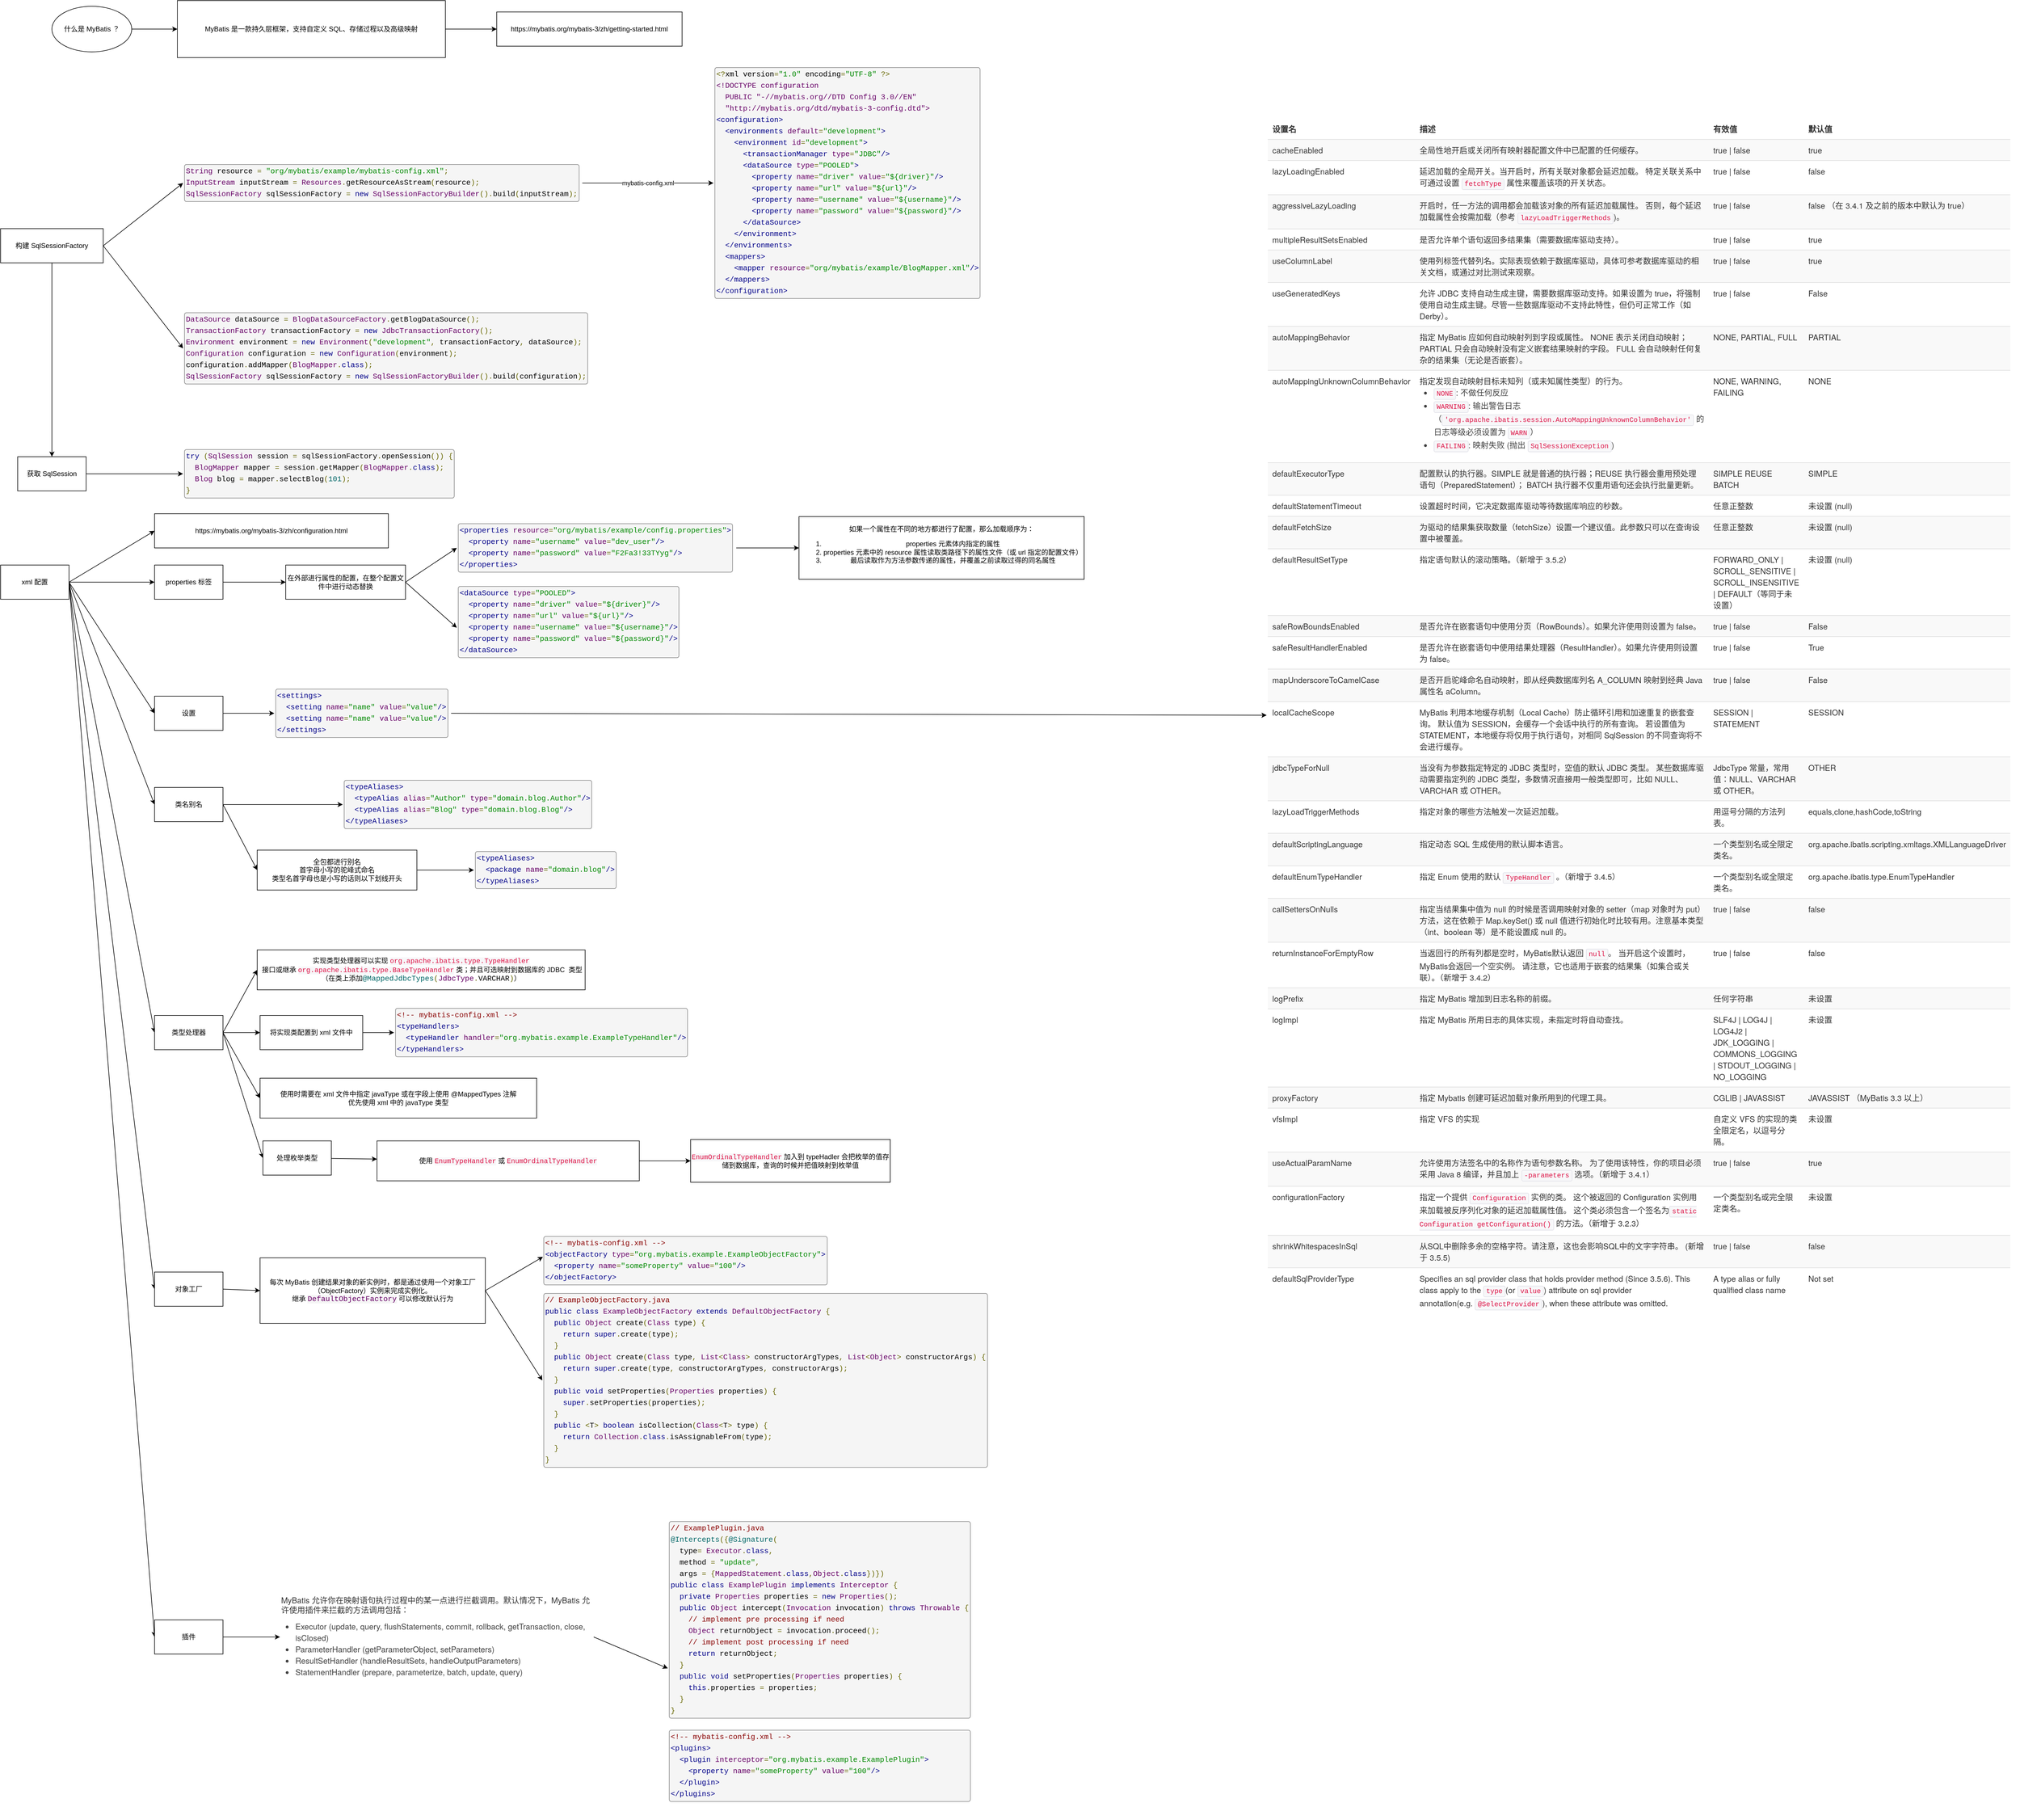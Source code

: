 <mxfile version="14.6.6" type="github">
  <diagram id="f2I6vDPKOS6B21L50LBP" name="MyBatis">
    <mxGraphModel dx="2066" dy="1202" grid="1" gridSize="10" guides="1" tooltips="1" connect="1" arrows="1" fold="1" page="1" pageScale="1" pageWidth="3300" pageHeight="4681" math="0" shadow="0">
      <root>
        <mxCell id="0" />
        <mxCell id="1" parent="0" />
        <mxCell id="y6wtNaFaqwbzHfmVruar-4" style="edgeStyle=orthogonalEdgeStyle;rounded=0;orthogonalLoop=1;jettySize=auto;html=1;exitX=1;exitY=0.5;exitDx=0;exitDy=0;entryX=0;entryY=0.5;entryDx=0;entryDy=0;" edge="1" parent="1" source="y6wtNaFaqwbzHfmVruar-2" target="y6wtNaFaqwbzHfmVruar-3">
          <mxGeometry relative="1" as="geometry" />
        </mxCell>
        <mxCell id="y6wtNaFaqwbzHfmVruar-2" value="什么是 MyBatis ？" style="ellipse;whiteSpace=wrap;html=1;" vertex="1" parent="1">
          <mxGeometry x="300" y="220" width="140" height="80" as="geometry" />
        </mxCell>
        <mxCell id="y6wtNaFaqwbzHfmVruar-18" value="" style="edgeStyle=none;rounded=0;orthogonalLoop=1;jettySize=auto;html=1;" edge="1" parent="1" source="y6wtNaFaqwbzHfmVruar-3" target="y6wtNaFaqwbzHfmVruar-17">
          <mxGeometry relative="1" as="geometry" />
        </mxCell>
        <mxCell id="y6wtNaFaqwbzHfmVruar-3" value="MyBatis 是一款持久层框架，支持自定义 SQL、存储过程以及高级映射" style="rounded=0;whiteSpace=wrap;html=1;" vertex="1" parent="1">
          <mxGeometry x="520" y="210" width="470" height="100" as="geometry" />
        </mxCell>
        <mxCell id="y6wtNaFaqwbzHfmVruar-5" value="&lt;meta charset=&quot;utf-8&quot;&gt;&lt;pre class=&quot;prettyprint&quot; style=&quot;padding: 2px; font-family: monaco, menlo, consolas, &amp;quot;courier new&amp;quot;, monospace; font-size: 13px; color: rgb(51, 51, 51); border-radius: 4px; display: block; margin: 0px 0px 20px; line-height: 20px; word-break: break-all; overflow-wrap: break-word; background-color: rgb(245, 245, 245); border: 1px solid rgb(136, 136, 136); font-style: normal; font-weight: 400; letter-spacing: normal; text-indent: 0px; text-transform: none; word-spacing: 0px;&quot;&gt;&lt;span class=&quot;typ&quot; style=&quot;color: rgb(102 , 0 , 102)&quot;&gt;DataSource&lt;/span&gt;&lt;span class=&quot;pln&quot; style=&quot;color: rgb(0 , 0 , 0)&quot;&gt; dataSource &lt;/span&gt;&lt;span class=&quot;pun&quot; style=&quot;color: rgb(102 , 102 , 0)&quot;&gt;=&lt;/span&gt;&lt;span class=&quot;pln&quot; style=&quot;color: rgb(0 , 0 , 0)&quot;&gt; &lt;/span&gt;&lt;span class=&quot;typ&quot; style=&quot;color: rgb(102 , 0 , 102)&quot;&gt;BlogDataSourceFactory&lt;/span&gt;&lt;span class=&quot;pun&quot; style=&quot;color: rgb(102 , 102 , 0)&quot;&gt;.&lt;/span&gt;&lt;span class=&quot;pln&quot; style=&quot;color: rgb(0 , 0 , 0)&quot;&gt;getBlogDataSource&lt;/span&gt;&lt;span class=&quot;pun&quot; style=&quot;color: rgb(102 , 102 , 0)&quot;&gt;();&lt;/span&gt;&lt;span class=&quot;pln&quot; style=&quot;color: rgb(0 , 0 , 0)&quot;&gt;&#xa;&lt;/span&gt;&lt;span class=&quot;typ&quot; style=&quot;color: rgb(102 , 0 , 102)&quot;&gt;TransactionFactory&lt;/span&gt;&lt;span class=&quot;pln&quot; style=&quot;color: rgb(0 , 0 , 0)&quot;&gt; transactionFactory &lt;/span&gt;&lt;span class=&quot;pun&quot; style=&quot;color: rgb(102 , 102 , 0)&quot;&gt;=&lt;/span&gt;&lt;span class=&quot;pln&quot; style=&quot;color: rgb(0 , 0 , 0)&quot;&gt; &lt;/span&gt;&lt;span class=&quot;kwd&quot; style=&quot;color: rgb(0 , 0 , 136)&quot;&gt;new&lt;/span&gt;&lt;span class=&quot;pln&quot; style=&quot;color: rgb(0 , 0 , 0)&quot;&gt; &lt;/span&gt;&lt;span class=&quot;typ&quot; style=&quot;color: rgb(102 , 0 , 102)&quot;&gt;JdbcTransactionFactory&lt;/span&gt;&lt;span class=&quot;pun&quot; style=&quot;color: rgb(102 , 102 , 0)&quot;&gt;();&lt;/span&gt;&lt;span class=&quot;pln&quot; style=&quot;color: rgb(0 , 0 , 0)&quot;&gt;&#xa;&lt;/span&gt;&lt;span class=&quot;typ&quot; style=&quot;color: rgb(102 , 0 , 102)&quot;&gt;Environment&lt;/span&gt;&lt;span class=&quot;pln&quot; style=&quot;color: rgb(0 , 0 , 0)&quot;&gt; environment &lt;/span&gt;&lt;span class=&quot;pun&quot; style=&quot;color: rgb(102 , 102 , 0)&quot;&gt;=&lt;/span&gt;&lt;span class=&quot;pln&quot; style=&quot;color: rgb(0 , 0 , 0)&quot;&gt; &lt;/span&gt;&lt;span class=&quot;kwd&quot; style=&quot;color: rgb(0 , 0 , 136)&quot;&gt;new&lt;/span&gt;&lt;span class=&quot;pln&quot; style=&quot;color: rgb(0 , 0 , 0)&quot;&gt; &lt;/span&gt;&lt;span class=&quot;typ&quot; style=&quot;color: rgb(102 , 0 , 102)&quot;&gt;Environment&lt;/span&gt;&lt;span class=&quot;pun&quot; style=&quot;color: rgb(102 , 102 , 0)&quot;&gt;(&lt;/span&gt;&lt;span class=&quot;str&quot; style=&quot;color: rgb(0 , 136 , 0)&quot;&gt;&quot;development&quot;&lt;/span&gt;&lt;span class=&quot;pun&quot; style=&quot;color: rgb(102 , 102 , 0)&quot;&gt;,&lt;/span&gt;&lt;span class=&quot;pln&quot; style=&quot;color: rgb(0 , 0 , 0)&quot;&gt; transactionFactory&lt;/span&gt;&lt;span class=&quot;pun&quot; style=&quot;color: rgb(102 , 102 , 0)&quot;&gt;,&lt;/span&gt;&lt;span class=&quot;pln&quot; style=&quot;color: rgb(0 , 0 , 0)&quot;&gt; dataSource&lt;/span&gt;&lt;span class=&quot;pun&quot; style=&quot;color: rgb(102 , 102 , 0)&quot;&gt;);&lt;/span&gt;&lt;span class=&quot;pln&quot; style=&quot;color: rgb(0 , 0 , 0)&quot;&gt;&#xa;&lt;/span&gt;&lt;span class=&quot;typ&quot; style=&quot;color: rgb(102 , 0 , 102)&quot;&gt;Configuration&lt;/span&gt;&lt;span class=&quot;pln&quot; style=&quot;color: rgb(0 , 0 , 0)&quot;&gt; configuration &lt;/span&gt;&lt;span class=&quot;pun&quot; style=&quot;color: rgb(102 , 102 , 0)&quot;&gt;=&lt;/span&gt;&lt;span class=&quot;pln&quot; style=&quot;color: rgb(0 , 0 , 0)&quot;&gt; &lt;/span&gt;&lt;span class=&quot;kwd&quot; style=&quot;color: rgb(0 , 0 , 136)&quot;&gt;new&lt;/span&gt;&lt;span class=&quot;pln&quot; style=&quot;color: rgb(0 , 0 , 0)&quot;&gt; &lt;/span&gt;&lt;span class=&quot;typ&quot; style=&quot;color: rgb(102 , 0 , 102)&quot;&gt;Configuration&lt;/span&gt;&lt;span class=&quot;pun&quot; style=&quot;color: rgb(102 , 102 , 0)&quot;&gt;(&lt;/span&gt;&lt;span class=&quot;pln&quot; style=&quot;color: rgb(0 , 0 , 0)&quot;&gt;environment&lt;/span&gt;&lt;span class=&quot;pun&quot; style=&quot;color: rgb(102 , 102 , 0)&quot;&gt;);&lt;/span&gt;&lt;span class=&quot;pln&quot; style=&quot;color: rgb(0 , 0 , 0)&quot;&gt;&#xa;configuration&lt;/span&gt;&lt;span class=&quot;pun&quot; style=&quot;color: rgb(102 , 102 , 0)&quot;&gt;.&lt;/span&gt;&lt;span class=&quot;pln&quot; style=&quot;color: rgb(0 , 0 , 0)&quot;&gt;addMapper&lt;/span&gt;&lt;span class=&quot;pun&quot; style=&quot;color: rgb(102 , 102 , 0)&quot;&gt;(&lt;/span&gt;&lt;span class=&quot;typ&quot; style=&quot;color: rgb(102 , 0 , 102)&quot;&gt;BlogMapper&lt;/span&gt;&lt;span class=&quot;pun&quot; style=&quot;color: rgb(102 , 102 , 0)&quot;&gt;.&lt;/span&gt;&lt;span class=&quot;kwd&quot; style=&quot;color: rgb(0 , 0 , 136)&quot;&gt;class&lt;/span&gt;&lt;span class=&quot;pun&quot; style=&quot;color: rgb(102 , 102 , 0)&quot;&gt;);&lt;/span&gt;&lt;span class=&quot;pln&quot; style=&quot;color: rgb(0 , 0 , 0)&quot;&gt;&#xa;&lt;/span&gt;&lt;span class=&quot;typ&quot; style=&quot;color: rgb(102 , 0 , 102)&quot;&gt;SqlSessionFactory&lt;/span&gt;&lt;span class=&quot;pln&quot; style=&quot;color: rgb(0 , 0 , 0)&quot;&gt; sqlSessionFactory &lt;/span&gt;&lt;span class=&quot;pun&quot; style=&quot;color: rgb(102 , 102 , 0)&quot;&gt;=&lt;/span&gt;&lt;span class=&quot;pln&quot; style=&quot;color: rgb(0 , 0 , 0)&quot;&gt; &lt;/span&gt;&lt;span class=&quot;kwd&quot; style=&quot;color: rgb(0 , 0 , 136)&quot;&gt;new&lt;/span&gt;&lt;span class=&quot;pln&quot; style=&quot;color: rgb(0 , 0 , 0)&quot;&gt; &lt;/span&gt;&lt;span class=&quot;typ&quot; style=&quot;color: rgb(102 , 0 , 102)&quot;&gt;SqlSessionFactoryBuilder&lt;/span&gt;&lt;span class=&quot;pun&quot; style=&quot;color: rgb(102 , 102 , 0)&quot;&gt;().&lt;/span&gt;&lt;span class=&quot;pln&quot; style=&quot;color: rgb(0 , 0 , 0)&quot;&gt;build&lt;/span&gt;&lt;span class=&quot;pun&quot; style=&quot;color: rgb(102 , 102 , 0)&quot;&gt;(&lt;/span&gt;&lt;span class=&quot;pln&quot; style=&quot;color: rgb(0 , 0 , 0)&quot;&gt;configuration&lt;/span&gt;&lt;span class=&quot;pun&quot; style=&quot;color: rgb(102 , 102 , 0)&quot;&gt;);&lt;/span&gt;&lt;/pre&gt;" style="text;whiteSpace=wrap;html=1;" vertex="1" parent="1">
          <mxGeometry x="530" y="750" width="720" height="140" as="geometry" />
        </mxCell>
        <mxCell id="y6wtNaFaqwbzHfmVruar-7" style="rounded=0;orthogonalLoop=1;jettySize=auto;html=1;exitX=1;exitY=0.5;exitDx=0;exitDy=0;entryX=0;entryY=0.5;entryDx=0;entryDy=0;" edge="1" parent="1" source="y6wtNaFaqwbzHfmVruar-6" target="y6wtNaFaqwbzHfmVruar-5">
          <mxGeometry relative="1" as="geometry" />
        </mxCell>
        <mxCell id="y6wtNaFaqwbzHfmVruar-9" style="edgeStyle=none;rounded=0;orthogonalLoop=1;jettySize=auto;html=1;exitX=1;exitY=0.5;exitDx=0;exitDy=0;entryX=0;entryY=0.5;entryDx=0;entryDy=0;" edge="1" parent="1" source="y6wtNaFaqwbzHfmVruar-6" target="y6wtNaFaqwbzHfmVruar-8">
          <mxGeometry relative="1" as="geometry" />
        </mxCell>
        <mxCell id="y6wtNaFaqwbzHfmVruar-14" style="edgeStyle=none;rounded=0;orthogonalLoop=1;jettySize=auto;html=1;exitX=0.5;exitY=1;exitDx=0;exitDy=0;entryX=0.5;entryY=0;entryDx=0;entryDy=0;" edge="1" parent="1" source="y6wtNaFaqwbzHfmVruar-6" target="y6wtNaFaqwbzHfmVruar-13">
          <mxGeometry relative="1" as="geometry" />
        </mxCell>
        <mxCell id="y6wtNaFaqwbzHfmVruar-6" value="构建 SqlSessionFactory" style="rounded=0;whiteSpace=wrap;html=1;" vertex="1" parent="1">
          <mxGeometry x="210" y="610" width="180" height="60" as="geometry" />
        </mxCell>
        <mxCell id="y6wtNaFaqwbzHfmVruar-11" value="mybatis-config.xml" style="edgeStyle=none;rounded=0;orthogonalLoop=1;jettySize=auto;html=1;exitX=1;exitY=0.5;exitDx=0;exitDy=0;entryX=0;entryY=0.5;entryDx=0;entryDy=0;" edge="1" parent="1" source="y6wtNaFaqwbzHfmVruar-8" target="y6wtNaFaqwbzHfmVruar-10">
          <mxGeometry relative="1" as="geometry" />
        </mxCell>
        <mxCell id="y6wtNaFaqwbzHfmVruar-8" value="&lt;meta charset=&quot;utf-8&quot;&gt;&lt;pre class=&quot;prettyprint&quot; style=&quot;padding: 2px; font-family: monaco, menlo, consolas, &amp;quot;courier new&amp;quot;, monospace; font-size: 13px; color: rgb(51, 51, 51); border-radius: 4px; display: block; margin: 0px 0px 20px; line-height: 20px; word-break: break-all; overflow-wrap: break-word; background-color: rgb(245, 245, 245); border: 1px solid rgb(136, 136, 136); font-style: normal; font-weight: 400; letter-spacing: normal; text-indent: 0px; text-transform: none; word-spacing: 0px;&quot;&gt;&lt;span class=&quot;typ&quot; style=&quot;color: rgb(102 , 0 , 102)&quot;&gt;String&lt;/span&gt;&lt;span class=&quot;pln&quot; style=&quot;color: rgb(0 , 0 , 0)&quot;&gt; resource &lt;/span&gt;&lt;span class=&quot;pun&quot; style=&quot;color: rgb(102 , 102 , 0)&quot;&gt;=&lt;/span&gt;&lt;span class=&quot;pln&quot; style=&quot;color: rgb(0 , 0 , 0)&quot;&gt; &lt;/span&gt;&lt;span class=&quot;str&quot; style=&quot;color: rgb(0 , 136 , 0)&quot;&gt;&quot;org/mybatis/example/mybatis-config.xml&quot;&lt;/span&gt;&lt;span class=&quot;pun&quot; style=&quot;color: rgb(102 , 102 , 0)&quot;&gt;;&lt;/span&gt;&lt;span class=&quot;pln&quot; style=&quot;color: rgb(0 , 0 , 0)&quot;&gt;&#xa;&lt;/span&gt;&lt;span class=&quot;typ&quot; style=&quot;color: rgb(102 , 0 , 102)&quot;&gt;InputStream&lt;/span&gt;&lt;span class=&quot;pln&quot; style=&quot;color: rgb(0 , 0 , 0)&quot;&gt; inputStream &lt;/span&gt;&lt;span class=&quot;pun&quot; style=&quot;color: rgb(102 , 102 , 0)&quot;&gt;=&lt;/span&gt;&lt;span class=&quot;pln&quot; style=&quot;color: rgb(0 , 0 , 0)&quot;&gt; &lt;/span&gt;&lt;span class=&quot;typ&quot; style=&quot;color: rgb(102 , 0 , 102)&quot;&gt;Resources&lt;/span&gt;&lt;span class=&quot;pun&quot; style=&quot;color: rgb(102 , 102 , 0)&quot;&gt;.&lt;/span&gt;&lt;span class=&quot;pln&quot; style=&quot;color: rgb(0 , 0 , 0)&quot;&gt;getResourceAsStream&lt;/span&gt;&lt;span class=&quot;pun&quot; style=&quot;color: rgb(102 , 102 , 0)&quot;&gt;(&lt;/span&gt;&lt;span class=&quot;pln&quot; style=&quot;color: rgb(0 , 0 , 0)&quot;&gt;resource&lt;/span&gt;&lt;span class=&quot;pun&quot; style=&quot;color: rgb(102 , 102 , 0)&quot;&gt;);&lt;/span&gt;&lt;span class=&quot;pln&quot; style=&quot;color: rgb(0 , 0 , 0)&quot;&gt;&#xa;&lt;/span&gt;&lt;span class=&quot;typ&quot; style=&quot;color: rgb(102 , 0 , 102)&quot;&gt;SqlSessionFactory&lt;/span&gt;&lt;span class=&quot;pln&quot; style=&quot;color: rgb(0 , 0 , 0)&quot;&gt; sqlSessionFactory &lt;/span&gt;&lt;span class=&quot;pun&quot; style=&quot;color: rgb(102 , 102 , 0)&quot;&gt;=&lt;/span&gt;&lt;span class=&quot;pln&quot; style=&quot;color: rgb(0 , 0 , 0)&quot;&gt; &lt;/span&gt;&lt;span class=&quot;kwd&quot; style=&quot;color: rgb(0 , 0 , 136)&quot;&gt;new&lt;/span&gt;&lt;span class=&quot;pln&quot; style=&quot;color: rgb(0 , 0 , 0)&quot;&gt; &lt;/span&gt;&lt;span class=&quot;typ&quot; style=&quot;color: rgb(102 , 0 , 102)&quot;&gt;SqlSessionFactoryBuilder&lt;/span&gt;&lt;span class=&quot;pun&quot; style=&quot;color: rgb(102 , 102 , 0)&quot;&gt;().&lt;/span&gt;&lt;span class=&quot;pln&quot; style=&quot;color: rgb(0 , 0 , 0)&quot;&gt;build&lt;/span&gt;&lt;span class=&quot;pun&quot; style=&quot;color: rgb(102 , 102 , 0)&quot;&gt;(&lt;/span&gt;&lt;span class=&quot;pln&quot; style=&quot;color: rgb(0 , 0 , 0)&quot;&gt;inputStream&lt;/span&gt;&lt;span class=&quot;pun&quot; style=&quot;color: rgb(102 , 102 , 0)&quot;&gt;);&lt;/span&gt;&lt;/pre&gt;" style="text;whiteSpace=wrap;html=1;" vertex="1" parent="1">
          <mxGeometry x="530" y="490" width="700" height="80" as="geometry" />
        </mxCell>
        <mxCell id="y6wtNaFaqwbzHfmVruar-10" value="&lt;meta charset=&quot;utf-8&quot;&gt;&lt;pre class=&quot;prettyprint&quot; style=&quot;padding: 2px; font-family: monaco, menlo, consolas, &amp;quot;courier new&amp;quot;, monospace; font-size: 13px; color: rgb(51, 51, 51); border-radius: 4px; display: block; margin: 0px 0px 20px; line-height: 20px; word-break: break-all; overflow-wrap: break-word; background-color: rgb(245, 245, 245); border: 1px solid rgb(136, 136, 136); font-style: normal; font-weight: 400; letter-spacing: normal; text-indent: 0px; text-transform: none; word-spacing: 0px;&quot;&gt;&lt;span class=&quot;pun&quot; style=&quot;color: rgb(102 , 102 , 0)&quot;&gt;&amp;lt;?&lt;/span&gt;&lt;span class=&quot;pln&quot; style=&quot;color: rgb(0 , 0 , 0)&quot;&gt;xml version&lt;/span&gt;&lt;span class=&quot;pun&quot; style=&quot;color: rgb(102 , 102 , 0)&quot;&gt;=&lt;/span&gt;&lt;span class=&quot;str&quot; style=&quot;color: rgb(0 , 136 , 0)&quot;&gt;&quot;1.0&quot;&lt;/span&gt;&lt;span class=&quot;pln&quot; style=&quot;color: rgb(0 , 0 , 0)&quot;&gt; encoding&lt;/span&gt;&lt;span class=&quot;pun&quot; style=&quot;color: rgb(102 , 102 , 0)&quot;&gt;=&lt;/span&gt;&lt;span class=&quot;str&quot; style=&quot;color: rgb(0 , 136 , 0)&quot;&gt;&quot;UTF-8&quot;&lt;/span&gt;&lt;span class=&quot;pln&quot; style=&quot;color: rgb(0 , 0 , 0)&quot;&gt; &lt;/span&gt;&lt;span class=&quot;pun&quot; style=&quot;color: rgb(102 , 102 , 0)&quot;&gt;?&amp;gt;&lt;/span&gt;&lt;span class=&quot;pln&quot; style=&quot;color: rgb(0 , 0 , 0)&quot;&gt;&#xa;&lt;/span&gt;&lt;span class=&quot;dec&quot; style=&quot;color: rgb(102 , 0 , 102)&quot;&gt;&amp;lt;!DOCTYPE configuration&#xa;  PUBLIC &quot;-//mybatis.org//DTD Config 3.0//EN&quot;&#xa;  &quot;http://mybatis.org/dtd/mybatis-3-config.dtd&quot;&amp;gt;&lt;/span&gt;&lt;span class=&quot;pln&quot; style=&quot;color: rgb(0 , 0 , 0)&quot;&gt;&#xa;&lt;/span&gt;&lt;span class=&quot;tag&quot; style=&quot;color: rgb(0 , 0 , 136)&quot;&gt;&amp;lt;configuration&amp;gt;&lt;/span&gt;&lt;span class=&quot;pln&quot; style=&quot;color: rgb(0 , 0 , 0)&quot;&gt;&#xa;  &lt;/span&gt;&lt;span class=&quot;tag&quot; style=&quot;color: rgb(0 , 0 , 136)&quot;&gt;&amp;lt;environments&lt;/span&gt;&lt;span class=&quot;pln&quot; style=&quot;color: rgb(0 , 0 , 0)&quot;&gt; &lt;/span&gt;&lt;span class=&quot;atn&quot; style=&quot;color: rgb(102 , 0 , 102)&quot;&gt;default&lt;/span&gt;&lt;span class=&quot;pun&quot; style=&quot;color: rgb(102 , 102 , 0)&quot;&gt;=&lt;/span&gt;&lt;span class=&quot;atv&quot; style=&quot;color: rgb(0 , 136 , 0)&quot;&gt;&quot;development&quot;&lt;/span&gt;&lt;span class=&quot;tag&quot; style=&quot;color: rgb(0 , 0 , 136)&quot;&gt;&amp;gt;&lt;/span&gt;&lt;span class=&quot;pln&quot; style=&quot;color: rgb(0 , 0 , 0)&quot;&gt;&#xa;    &lt;/span&gt;&lt;span class=&quot;tag&quot; style=&quot;color: rgb(0 , 0 , 136)&quot;&gt;&amp;lt;environment&lt;/span&gt;&lt;span class=&quot;pln&quot; style=&quot;color: rgb(0 , 0 , 0)&quot;&gt; &lt;/span&gt;&lt;span class=&quot;atn&quot; style=&quot;color: rgb(102 , 0 , 102)&quot;&gt;id&lt;/span&gt;&lt;span class=&quot;pun&quot; style=&quot;color: rgb(102 , 102 , 0)&quot;&gt;=&lt;/span&gt;&lt;span class=&quot;atv&quot; style=&quot;color: rgb(0 , 136 , 0)&quot;&gt;&quot;development&quot;&lt;/span&gt;&lt;span class=&quot;tag&quot; style=&quot;color: rgb(0 , 0 , 136)&quot;&gt;&amp;gt;&lt;/span&gt;&lt;span class=&quot;pln&quot; style=&quot;color: rgb(0 , 0 , 0)&quot;&gt;&#xa;      &lt;/span&gt;&lt;span class=&quot;tag&quot; style=&quot;color: rgb(0 , 0 , 136)&quot;&gt;&amp;lt;transactionManager&lt;/span&gt;&lt;span class=&quot;pln&quot; style=&quot;color: rgb(0 , 0 , 0)&quot;&gt; &lt;/span&gt;&lt;span class=&quot;atn&quot; style=&quot;color: rgb(102 , 0 , 102)&quot;&gt;type&lt;/span&gt;&lt;span class=&quot;pun&quot; style=&quot;color: rgb(102 , 102 , 0)&quot;&gt;=&lt;/span&gt;&lt;span class=&quot;atv&quot; style=&quot;color: rgb(0 , 136 , 0)&quot;&gt;&quot;JDBC&quot;&lt;/span&gt;&lt;span class=&quot;tag&quot; style=&quot;color: rgb(0 , 0 , 136)&quot;&gt;/&amp;gt;&lt;/span&gt;&lt;span class=&quot;pln&quot; style=&quot;color: rgb(0 , 0 , 0)&quot;&gt;&#xa;      &lt;/span&gt;&lt;span class=&quot;tag&quot; style=&quot;color: rgb(0 , 0 , 136)&quot;&gt;&amp;lt;dataSource&lt;/span&gt;&lt;span class=&quot;pln&quot; style=&quot;color: rgb(0 , 0 , 0)&quot;&gt; &lt;/span&gt;&lt;span class=&quot;atn&quot; style=&quot;color: rgb(102 , 0 , 102)&quot;&gt;type&lt;/span&gt;&lt;span class=&quot;pun&quot; style=&quot;color: rgb(102 , 102 , 0)&quot;&gt;=&lt;/span&gt;&lt;span class=&quot;atv&quot; style=&quot;color: rgb(0 , 136 , 0)&quot;&gt;&quot;POOLED&quot;&lt;/span&gt;&lt;span class=&quot;tag&quot; style=&quot;color: rgb(0 , 0 , 136)&quot;&gt;&amp;gt;&lt;/span&gt;&lt;span class=&quot;pln&quot; style=&quot;color: rgb(0 , 0 , 0)&quot;&gt;&#xa;        &lt;/span&gt;&lt;span class=&quot;tag&quot; style=&quot;color: rgb(0 , 0 , 136)&quot;&gt;&amp;lt;property&lt;/span&gt;&lt;span class=&quot;pln&quot; style=&quot;color: rgb(0 , 0 , 0)&quot;&gt; &lt;/span&gt;&lt;span class=&quot;atn&quot; style=&quot;color: rgb(102 , 0 , 102)&quot;&gt;name&lt;/span&gt;&lt;span class=&quot;pun&quot; style=&quot;color: rgb(102 , 102 , 0)&quot;&gt;=&lt;/span&gt;&lt;span class=&quot;atv&quot; style=&quot;color: rgb(0 , 136 , 0)&quot;&gt;&quot;driver&quot;&lt;/span&gt;&lt;span class=&quot;pln&quot; style=&quot;color: rgb(0 , 0 , 0)&quot;&gt; &lt;/span&gt;&lt;span class=&quot;atn&quot; style=&quot;color: rgb(102 , 0 , 102)&quot;&gt;value&lt;/span&gt;&lt;span class=&quot;pun&quot; style=&quot;color: rgb(102 , 102 , 0)&quot;&gt;=&lt;/span&gt;&lt;span class=&quot;atv&quot; style=&quot;color: rgb(0 , 136 , 0)&quot;&gt;&quot;${driver}&quot;&lt;/span&gt;&lt;span class=&quot;tag&quot; style=&quot;color: rgb(0 , 0 , 136)&quot;&gt;/&amp;gt;&lt;/span&gt;&lt;span class=&quot;pln&quot; style=&quot;color: rgb(0 , 0 , 0)&quot;&gt;&#xa;        &lt;/span&gt;&lt;span class=&quot;tag&quot; style=&quot;color: rgb(0 , 0 , 136)&quot;&gt;&amp;lt;property&lt;/span&gt;&lt;span class=&quot;pln&quot; style=&quot;color: rgb(0 , 0 , 0)&quot;&gt; &lt;/span&gt;&lt;span class=&quot;atn&quot; style=&quot;color: rgb(102 , 0 , 102)&quot;&gt;name&lt;/span&gt;&lt;span class=&quot;pun&quot; style=&quot;color: rgb(102 , 102 , 0)&quot;&gt;=&lt;/span&gt;&lt;span class=&quot;atv&quot; style=&quot;color: rgb(0 , 136 , 0)&quot;&gt;&quot;url&quot;&lt;/span&gt;&lt;span class=&quot;pln&quot; style=&quot;color: rgb(0 , 0 , 0)&quot;&gt; &lt;/span&gt;&lt;span class=&quot;atn&quot; style=&quot;color: rgb(102 , 0 , 102)&quot;&gt;value&lt;/span&gt;&lt;span class=&quot;pun&quot; style=&quot;color: rgb(102 , 102 , 0)&quot;&gt;=&lt;/span&gt;&lt;span class=&quot;atv&quot; style=&quot;color: rgb(0 , 136 , 0)&quot;&gt;&quot;${url}&quot;&lt;/span&gt;&lt;span class=&quot;tag&quot; style=&quot;color: rgb(0 , 0 , 136)&quot;&gt;/&amp;gt;&lt;/span&gt;&lt;span class=&quot;pln&quot; style=&quot;color: rgb(0 , 0 , 0)&quot;&gt;&#xa;        &lt;/span&gt;&lt;span class=&quot;tag&quot; style=&quot;color: rgb(0 , 0 , 136)&quot;&gt;&amp;lt;property&lt;/span&gt;&lt;span class=&quot;pln&quot; style=&quot;color: rgb(0 , 0 , 0)&quot;&gt; &lt;/span&gt;&lt;span class=&quot;atn&quot; style=&quot;color: rgb(102 , 0 , 102)&quot;&gt;name&lt;/span&gt;&lt;span class=&quot;pun&quot; style=&quot;color: rgb(102 , 102 , 0)&quot;&gt;=&lt;/span&gt;&lt;span class=&quot;atv&quot; style=&quot;color: rgb(0 , 136 , 0)&quot;&gt;&quot;username&quot;&lt;/span&gt;&lt;span class=&quot;pln&quot; style=&quot;color: rgb(0 , 0 , 0)&quot;&gt; &lt;/span&gt;&lt;span class=&quot;atn&quot; style=&quot;color: rgb(102 , 0 , 102)&quot;&gt;value&lt;/span&gt;&lt;span class=&quot;pun&quot; style=&quot;color: rgb(102 , 102 , 0)&quot;&gt;=&lt;/span&gt;&lt;span class=&quot;atv&quot; style=&quot;color: rgb(0 , 136 , 0)&quot;&gt;&quot;${username}&quot;&lt;/span&gt;&lt;span class=&quot;tag&quot; style=&quot;color: rgb(0 , 0 , 136)&quot;&gt;/&amp;gt;&lt;/span&gt;&lt;span class=&quot;pln&quot; style=&quot;color: rgb(0 , 0 , 0)&quot;&gt;&#xa;        &lt;/span&gt;&lt;span class=&quot;tag&quot; style=&quot;color: rgb(0 , 0 , 136)&quot;&gt;&amp;lt;property&lt;/span&gt;&lt;span class=&quot;pln&quot; style=&quot;color: rgb(0 , 0 , 0)&quot;&gt; &lt;/span&gt;&lt;span class=&quot;atn&quot; style=&quot;color: rgb(102 , 0 , 102)&quot;&gt;name&lt;/span&gt;&lt;span class=&quot;pun&quot; style=&quot;color: rgb(102 , 102 , 0)&quot;&gt;=&lt;/span&gt;&lt;span class=&quot;atv&quot; style=&quot;color: rgb(0 , 136 , 0)&quot;&gt;&quot;password&quot;&lt;/span&gt;&lt;span class=&quot;pln&quot; style=&quot;color: rgb(0 , 0 , 0)&quot;&gt; &lt;/span&gt;&lt;span class=&quot;atn&quot; style=&quot;color: rgb(102 , 0 , 102)&quot;&gt;value&lt;/span&gt;&lt;span class=&quot;pun&quot; style=&quot;color: rgb(102 , 102 , 0)&quot;&gt;=&lt;/span&gt;&lt;span class=&quot;atv&quot; style=&quot;color: rgb(0 , 136 , 0)&quot;&gt;&quot;${password}&quot;&lt;/span&gt;&lt;span class=&quot;tag&quot; style=&quot;color: rgb(0 , 0 , 136)&quot;&gt;/&amp;gt;&lt;/span&gt;&lt;span class=&quot;pln&quot; style=&quot;color: rgb(0 , 0 , 0)&quot;&gt;&#xa;      &lt;/span&gt;&lt;span class=&quot;tag&quot; style=&quot;color: rgb(0 , 0 , 136)&quot;&gt;&amp;lt;/dataSource&amp;gt;&lt;/span&gt;&lt;span class=&quot;pln&quot; style=&quot;color: rgb(0 , 0 , 0)&quot;&gt;&#xa;    &lt;/span&gt;&lt;span class=&quot;tag&quot; style=&quot;color: rgb(0 , 0 , 136)&quot;&gt;&amp;lt;/environment&amp;gt;&lt;/span&gt;&lt;span class=&quot;pln&quot; style=&quot;color: rgb(0 , 0 , 0)&quot;&gt;&#xa;  &lt;/span&gt;&lt;span class=&quot;tag&quot; style=&quot;color: rgb(0 , 0 , 136)&quot;&gt;&amp;lt;/environments&amp;gt;&lt;/span&gt;&lt;span class=&quot;pln&quot; style=&quot;color: rgb(0 , 0 , 0)&quot;&gt;&#xa;  &lt;/span&gt;&lt;span class=&quot;tag&quot; style=&quot;color: rgb(0 , 0 , 136)&quot;&gt;&amp;lt;mappers&amp;gt;&lt;/span&gt;&lt;span class=&quot;pln&quot; style=&quot;color: rgb(0 , 0 , 0)&quot;&gt;&#xa;    &lt;/span&gt;&lt;span class=&quot;tag&quot; style=&quot;color: rgb(0 , 0 , 136)&quot;&gt;&amp;lt;mapper&lt;/span&gt;&lt;span class=&quot;pln&quot; style=&quot;color: rgb(0 , 0 , 0)&quot;&gt; &lt;/span&gt;&lt;span class=&quot;atn&quot; style=&quot;color: rgb(102 , 0 , 102)&quot;&gt;resource&lt;/span&gt;&lt;span class=&quot;pun&quot; style=&quot;color: rgb(102 , 102 , 0)&quot;&gt;=&lt;/span&gt;&lt;span class=&quot;atv&quot; style=&quot;color: rgb(0 , 136 , 0)&quot;&gt;&quot;org/mybatis/example/BlogMapper.xml&quot;&lt;/span&gt;&lt;span class=&quot;tag&quot; style=&quot;color: rgb(0 , 0 , 136)&quot;&gt;/&amp;gt;&lt;/span&gt;&lt;span class=&quot;pln&quot; style=&quot;color: rgb(0 , 0 , 0)&quot;&gt;&#xa;  &lt;/span&gt;&lt;span class=&quot;tag&quot; style=&quot;color: rgb(0 , 0 , 136)&quot;&gt;&amp;lt;/mappers&amp;gt;&lt;/span&gt;&lt;span class=&quot;pln&quot; style=&quot;color: rgb(0 , 0 , 0)&quot;&gt;&#xa;&lt;/span&gt;&lt;span class=&quot;tag&quot; style=&quot;color: rgb(0 , 0 , 136)&quot;&gt;&amp;lt;/configuration&amp;gt;&lt;/span&gt;&lt;/pre&gt;" style="text;whiteSpace=wrap;html=1;" vertex="1" parent="1">
          <mxGeometry x="1460" y="320" width="470" height="420" as="geometry" />
        </mxCell>
        <mxCell id="y6wtNaFaqwbzHfmVruar-16" style="edgeStyle=none;rounded=0;orthogonalLoop=1;jettySize=auto;html=1;exitX=1;exitY=0.5;exitDx=0;exitDy=0;entryX=0;entryY=0.5;entryDx=0;entryDy=0;" edge="1" parent="1" source="y6wtNaFaqwbzHfmVruar-13" target="y6wtNaFaqwbzHfmVruar-15">
          <mxGeometry relative="1" as="geometry" />
        </mxCell>
        <mxCell id="y6wtNaFaqwbzHfmVruar-13" value="获取 SqlSession" style="rounded=0;whiteSpace=wrap;html=1;" vertex="1" parent="1">
          <mxGeometry x="240" y="1010" width="120" height="60" as="geometry" />
        </mxCell>
        <mxCell id="y6wtNaFaqwbzHfmVruar-15" value="&lt;meta charset=&quot;utf-8&quot;&gt;&lt;pre class=&quot;prettyprint&quot; style=&quot;padding: 2px; font-family: monaco, menlo, consolas, &amp;quot;courier new&amp;quot;, monospace; font-size: 13px; color: rgb(51, 51, 51); border-radius: 4px; display: block; margin: 0px 0px 20px; line-height: 20px; word-break: break-all; overflow-wrap: break-word; background-color: rgb(245, 245, 245); border: 1px solid rgb(136, 136, 136); font-style: normal; font-weight: 400; letter-spacing: normal; text-indent: 0px; text-transform: none; word-spacing: 0px;&quot;&gt;&lt;span class=&quot;kwd&quot; style=&quot;color: rgb(0 , 0 , 136)&quot;&gt;try&lt;/span&gt;&lt;span class=&quot;pln&quot; style=&quot;color: rgb(0 , 0 , 0)&quot;&gt; &lt;/span&gt;&lt;span class=&quot;pun&quot; style=&quot;color: rgb(102 , 102 , 0)&quot;&gt;(&lt;/span&gt;&lt;span class=&quot;typ&quot; style=&quot;color: rgb(102 , 0 , 102)&quot;&gt;SqlSession&lt;/span&gt;&lt;span class=&quot;pln&quot; style=&quot;color: rgb(0 , 0 , 0)&quot;&gt; session &lt;/span&gt;&lt;span class=&quot;pun&quot; style=&quot;color: rgb(102 , 102 , 0)&quot;&gt;=&lt;/span&gt;&lt;span class=&quot;pln&quot; style=&quot;color: rgb(0 , 0 , 0)&quot;&gt; sqlSessionFactory&lt;/span&gt;&lt;span class=&quot;pun&quot; style=&quot;color: rgb(102 , 102 , 0)&quot;&gt;.&lt;/span&gt;&lt;span class=&quot;pln&quot; style=&quot;color: rgb(0 , 0 , 0)&quot;&gt;openSession&lt;/span&gt;&lt;span class=&quot;pun&quot; style=&quot;color: rgb(102 , 102 , 0)&quot;&gt;())&lt;/span&gt;&lt;span class=&quot;pln&quot; style=&quot;color: rgb(0 , 0 , 0)&quot;&gt; &lt;/span&gt;&lt;span class=&quot;pun&quot; style=&quot;color: rgb(102 , 102 , 0)&quot;&gt;{&lt;/span&gt;&lt;span class=&quot;pln&quot; style=&quot;color: rgb(0 , 0 , 0)&quot;&gt;&#xa;  &lt;/span&gt;&lt;span class=&quot;typ&quot; style=&quot;color: rgb(102 , 0 , 102)&quot;&gt;BlogMapper&lt;/span&gt;&lt;span class=&quot;pln&quot; style=&quot;color: rgb(0 , 0 , 0)&quot;&gt; mapper &lt;/span&gt;&lt;span class=&quot;pun&quot; style=&quot;color: rgb(102 , 102 , 0)&quot;&gt;=&lt;/span&gt;&lt;span class=&quot;pln&quot; style=&quot;color: rgb(0 , 0 , 0)&quot;&gt; session&lt;/span&gt;&lt;span class=&quot;pun&quot; style=&quot;color: rgb(102 , 102 , 0)&quot;&gt;.&lt;/span&gt;&lt;span class=&quot;pln&quot; style=&quot;color: rgb(0 , 0 , 0)&quot;&gt;getMapper&lt;/span&gt;&lt;span class=&quot;pun&quot; style=&quot;color: rgb(102 , 102 , 0)&quot;&gt;(&lt;/span&gt;&lt;span class=&quot;typ&quot; style=&quot;color: rgb(102 , 0 , 102)&quot;&gt;BlogMapper&lt;/span&gt;&lt;span class=&quot;pun&quot; style=&quot;color: rgb(102 , 102 , 0)&quot;&gt;.&lt;/span&gt;&lt;span class=&quot;kwd&quot; style=&quot;color: rgb(0 , 0 , 136)&quot;&gt;class&lt;/span&gt;&lt;span class=&quot;pun&quot; style=&quot;color: rgb(102 , 102 , 0)&quot;&gt;);&lt;/span&gt;&lt;span class=&quot;pln&quot; style=&quot;color: rgb(0 , 0 , 0)&quot;&gt;&#xa;  &lt;/span&gt;&lt;span class=&quot;typ&quot; style=&quot;color: rgb(102 , 0 , 102)&quot;&gt;Blog&lt;/span&gt;&lt;span class=&quot;pln&quot; style=&quot;color: rgb(0 , 0 , 0)&quot;&gt; blog &lt;/span&gt;&lt;span class=&quot;pun&quot; style=&quot;color: rgb(102 , 102 , 0)&quot;&gt;=&lt;/span&gt;&lt;span class=&quot;pln&quot; style=&quot;color: rgb(0 , 0 , 0)&quot;&gt; mapper&lt;/span&gt;&lt;span class=&quot;pun&quot; style=&quot;color: rgb(102 , 102 , 0)&quot;&gt;.&lt;/span&gt;&lt;span class=&quot;pln&quot; style=&quot;color: rgb(0 , 0 , 0)&quot;&gt;selectBlog&lt;/span&gt;&lt;span class=&quot;pun&quot; style=&quot;color: rgb(102 , 102 , 0)&quot;&gt;(&lt;/span&gt;&lt;span class=&quot;lit&quot; style=&quot;color: rgb(0 , 102 , 102)&quot;&gt;101&lt;/span&gt;&lt;span class=&quot;pun&quot; style=&quot;color: rgb(102 , 102 , 0)&quot;&gt;);&lt;/span&gt;&lt;span class=&quot;pln&quot; style=&quot;color: rgb(0 , 0 , 0)&quot;&gt;&#xa;&lt;/span&gt;&lt;span class=&quot;pun&quot; style=&quot;color: rgb(102 , 102 , 0)&quot;&gt;}&lt;/span&gt;&lt;/pre&gt;" style="text;whiteSpace=wrap;html=1;" vertex="1" parent="1">
          <mxGeometry x="530" y="990" width="480" height="100" as="geometry" />
        </mxCell>
        <mxCell id="y6wtNaFaqwbzHfmVruar-17" value="https://mybatis.org/mybatis-3/zh/getting-started.html" style="whiteSpace=wrap;html=1;rounded=0;" vertex="1" parent="1">
          <mxGeometry x="1080" y="230" width="325" height="60" as="geometry" />
        </mxCell>
        <mxCell id="y6wtNaFaqwbzHfmVruar-21" style="edgeStyle=none;rounded=0;orthogonalLoop=1;jettySize=auto;html=1;exitX=1;exitY=0.5;exitDx=0;exitDy=0;" edge="1" parent="1" source="y6wtNaFaqwbzHfmVruar-19" target="y6wtNaFaqwbzHfmVruar-20">
          <mxGeometry relative="1" as="geometry" />
        </mxCell>
        <mxCell id="y6wtNaFaqwbzHfmVruar-36" style="edgeStyle=none;rounded=0;orthogonalLoop=1;jettySize=auto;html=1;exitX=1;exitY=0.5;exitDx=0;exitDy=0;entryX=0;entryY=0.5;entryDx=0;entryDy=0;" edge="1" parent="1" source="y6wtNaFaqwbzHfmVruar-19" target="y6wtNaFaqwbzHfmVruar-33">
          <mxGeometry relative="1" as="geometry" />
        </mxCell>
        <mxCell id="y6wtNaFaqwbzHfmVruar-39" style="edgeStyle=none;rounded=0;orthogonalLoop=1;jettySize=auto;html=1;exitX=1;exitY=0.5;exitDx=0;exitDy=0;entryX=0;entryY=0.5;entryDx=0;entryDy=0;" edge="1" parent="1" source="y6wtNaFaqwbzHfmVruar-19" target="y6wtNaFaqwbzHfmVruar-38">
          <mxGeometry relative="1" as="geometry" />
        </mxCell>
        <mxCell id="y6wtNaFaqwbzHfmVruar-46" style="edgeStyle=none;rounded=0;orthogonalLoop=1;jettySize=auto;html=1;exitX=1;exitY=0.5;exitDx=0;exitDy=0;entryX=0;entryY=0.5;entryDx=0;entryDy=0;" edge="1" parent="1" source="y6wtNaFaqwbzHfmVruar-19" target="y6wtNaFaqwbzHfmVruar-47">
          <mxGeometry relative="1" as="geometry">
            <mxPoint x="410" y="1160" as="targetPoint" />
          </mxGeometry>
        </mxCell>
        <mxCell id="y6wtNaFaqwbzHfmVruar-49" style="edgeStyle=none;rounded=0;orthogonalLoop=1;jettySize=auto;html=1;exitX=1;exitY=0.5;exitDx=0;exitDy=0;entryX=0;entryY=0.5;entryDx=0;entryDy=0;" edge="1" parent="1" source="y6wtNaFaqwbzHfmVruar-19" target="y6wtNaFaqwbzHfmVruar-48">
          <mxGeometry relative="1" as="geometry" />
        </mxCell>
        <mxCell id="y6wtNaFaqwbzHfmVruar-66" style="edgeStyle=none;rounded=0;orthogonalLoop=1;jettySize=auto;html=1;exitX=1;exitY=0.5;exitDx=0;exitDy=0;entryX=0;entryY=0.5;entryDx=0;entryDy=0;" edge="1" parent="1" source="y6wtNaFaqwbzHfmVruar-19" target="y6wtNaFaqwbzHfmVruar-65">
          <mxGeometry relative="1" as="geometry" />
        </mxCell>
        <mxCell id="y6wtNaFaqwbzHfmVruar-75" style="edgeStyle=none;rounded=0;orthogonalLoop=1;jettySize=auto;html=1;exitX=1;exitY=0.5;exitDx=0;exitDy=0;entryX=0;entryY=0.5;entryDx=0;entryDy=0;" edge="1" parent="1" source="y6wtNaFaqwbzHfmVruar-19" target="y6wtNaFaqwbzHfmVruar-74">
          <mxGeometry relative="1" as="geometry" />
        </mxCell>
        <mxCell id="y6wtNaFaqwbzHfmVruar-19" value="xml 配置" style="rounded=0;whiteSpace=wrap;html=1;" vertex="1" parent="1">
          <mxGeometry x="210" y="1200" width="120" height="60" as="geometry" />
        </mxCell>
        <mxCell id="y6wtNaFaqwbzHfmVruar-23" style="edgeStyle=none;rounded=0;orthogonalLoop=1;jettySize=auto;html=1;exitX=1;exitY=0.5;exitDx=0;exitDy=0;entryX=0;entryY=0.5;entryDx=0;entryDy=0;" edge="1" parent="1" source="y6wtNaFaqwbzHfmVruar-20" target="y6wtNaFaqwbzHfmVruar-22">
          <mxGeometry relative="1" as="geometry" />
        </mxCell>
        <mxCell id="y6wtNaFaqwbzHfmVruar-20" value="properties 标签" style="rounded=0;whiteSpace=wrap;html=1;" vertex="1" parent="1">
          <mxGeometry x="480" y="1200" width="120" height="60" as="geometry" />
        </mxCell>
        <mxCell id="y6wtNaFaqwbzHfmVruar-25" style="edgeStyle=none;rounded=0;orthogonalLoop=1;jettySize=auto;html=1;exitX=1;exitY=0.5;exitDx=0;exitDy=0;entryX=0;entryY=0.5;entryDx=0;entryDy=0;" edge="1" parent="1" source="y6wtNaFaqwbzHfmVruar-22" target="y6wtNaFaqwbzHfmVruar-24">
          <mxGeometry relative="1" as="geometry" />
        </mxCell>
        <mxCell id="y6wtNaFaqwbzHfmVruar-27" style="edgeStyle=none;rounded=0;orthogonalLoop=1;jettySize=auto;html=1;exitX=1;exitY=0.5;exitDx=0;exitDy=0;entryX=0;entryY=0.571;entryDx=0;entryDy=0;entryPerimeter=0;" edge="1" parent="1" source="y6wtNaFaqwbzHfmVruar-22" target="y6wtNaFaqwbzHfmVruar-26">
          <mxGeometry relative="1" as="geometry" />
        </mxCell>
        <mxCell id="y6wtNaFaqwbzHfmVruar-22" value="在外部进行属性的配置，在整个配置文件中进行动态替换" style="rounded=0;whiteSpace=wrap;html=1;" vertex="1" parent="1">
          <mxGeometry x="710" y="1200" width="210" height="60" as="geometry" />
        </mxCell>
        <mxCell id="y6wtNaFaqwbzHfmVruar-30" style="edgeStyle=none;rounded=0;orthogonalLoop=1;jettySize=auto;html=1;exitX=1;exitY=0.5;exitDx=0;exitDy=0;entryX=0;entryY=0.5;entryDx=0;entryDy=0;" edge="1" parent="1" source="y6wtNaFaqwbzHfmVruar-24" target="y6wtNaFaqwbzHfmVruar-28">
          <mxGeometry relative="1" as="geometry" />
        </mxCell>
        <mxCell id="y6wtNaFaqwbzHfmVruar-24" value="&lt;meta charset=&quot;utf-8&quot;&gt;&lt;pre class=&quot;prettyprint&quot; style=&quot;padding: 2px; font-family: monaco, menlo, consolas, &amp;quot;courier new&amp;quot;, monospace; font-size: 13px; color: rgb(51, 51, 51); border-radius: 4px; display: block; margin: 0px 0px 20px; line-height: 20px; word-break: break-all; overflow-wrap: break-word; background-color: rgb(245, 245, 245); border: 1px solid rgb(136, 136, 136); font-style: normal; font-weight: 400; letter-spacing: normal; text-indent: 0px; text-transform: none; word-spacing: 0px;&quot;&gt;&lt;span class=&quot;tag&quot; style=&quot;color: rgb(0 , 0 , 136)&quot;&gt;&amp;lt;properties&lt;/span&gt;&lt;span class=&quot;pln&quot; style=&quot;color: rgb(0 , 0 , 0)&quot;&gt; &lt;/span&gt;&lt;span class=&quot;atn&quot; style=&quot;color: rgb(102 , 0 , 102)&quot;&gt;resource&lt;/span&gt;&lt;span class=&quot;pun&quot; style=&quot;color: rgb(102 , 102 , 0)&quot;&gt;=&lt;/span&gt;&lt;span class=&quot;atv&quot; style=&quot;color: rgb(0 , 136 , 0)&quot;&gt;&quot;org/mybatis/example/config.properties&quot;&lt;/span&gt;&lt;span class=&quot;tag&quot; style=&quot;color: rgb(0 , 0 , 136)&quot;&gt;&amp;gt;&lt;/span&gt;&lt;span class=&quot;pln&quot; style=&quot;color: rgb(0 , 0 , 0)&quot;&gt;&#xa;  &lt;/span&gt;&lt;span class=&quot;tag&quot; style=&quot;color: rgb(0 , 0 , 136)&quot;&gt;&amp;lt;property&lt;/span&gt;&lt;span class=&quot;pln&quot; style=&quot;color: rgb(0 , 0 , 0)&quot;&gt; &lt;/span&gt;&lt;span class=&quot;atn&quot; style=&quot;color: rgb(102 , 0 , 102)&quot;&gt;name&lt;/span&gt;&lt;span class=&quot;pun&quot; style=&quot;color: rgb(102 , 102 , 0)&quot;&gt;=&lt;/span&gt;&lt;span class=&quot;atv&quot; style=&quot;color: rgb(0 , 136 , 0)&quot;&gt;&quot;username&quot;&lt;/span&gt;&lt;span class=&quot;pln&quot; style=&quot;color: rgb(0 , 0 , 0)&quot;&gt; &lt;/span&gt;&lt;span class=&quot;atn&quot; style=&quot;color: rgb(102 , 0 , 102)&quot;&gt;value&lt;/span&gt;&lt;span class=&quot;pun&quot; style=&quot;color: rgb(102 , 102 , 0)&quot;&gt;=&lt;/span&gt;&lt;span class=&quot;atv&quot; style=&quot;color: rgb(0 , 136 , 0)&quot;&gt;&quot;dev_user&quot;&lt;/span&gt;&lt;span class=&quot;tag&quot; style=&quot;color: rgb(0 , 0 , 136)&quot;&gt;/&amp;gt;&lt;/span&gt;&lt;span class=&quot;pln&quot; style=&quot;color: rgb(0 , 0 , 0)&quot;&gt;&#xa;  &lt;/span&gt;&lt;span class=&quot;tag&quot; style=&quot;color: rgb(0 , 0 , 136)&quot;&gt;&amp;lt;property&lt;/span&gt;&lt;span class=&quot;pln&quot; style=&quot;color: rgb(0 , 0 , 0)&quot;&gt; &lt;/span&gt;&lt;span class=&quot;atn&quot; style=&quot;color: rgb(102 , 0 , 102)&quot;&gt;name&lt;/span&gt;&lt;span class=&quot;pun&quot; style=&quot;color: rgb(102 , 102 , 0)&quot;&gt;=&lt;/span&gt;&lt;span class=&quot;atv&quot; style=&quot;color: rgb(0 , 136 , 0)&quot;&gt;&quot;password&quot;&lt;/span&gt;&lt;span class=&quot;pln&quot; style=&quot;color: rgb(0 , 0 , 0)&quot;&gt; &lt;/span&gt;&lt;span class=&quot;atn&quot; style=&quot;color: rgb(102 , 0 , 102)&quot;&gt;value&lt;/span&gt;&lt;span class=&quot;pun&quot; style=&quot;color: rgb(102 , 102 , 0)&quot;&gt;=&lt;/span&gt;&lt;span class=&quot;atv&quot; style=&quot;color: rgb(0 , 136 , 0)&quot;&gt;&quot;F2Fa3!33TYyg&quot;&lt;/span&gt;&lt;span class=&quot;tag&quot; style=&quot;color: rgb(0 , 0 , 136)&quot;&gt;/&amp;gt;&lt;/span&gt;&lt;span class=&quot;pln&quot; style=&quot;color: rgb(0 , 0 , 0)&quot;&gt;&#xa;&lt;/span&gt;&lt;span class=&quot;tag&quot; style=&quot;color: rgb(0 , 0 , 136)&quot;&gt;&amp;lt;/properties&amp;gt;&lt;/span&gt;&lt;/pre&gt;" style="text;whiteSpace=wrap;html=1;" vertex="1" parent="1">
          <mxGeometry x="1010" y="1120" width="490" height="100" as="geometry" />
        </mxCell>
        <mxCell id="y6wtNaFaqwbzHfmVruar-26" value="&lt;meta charset=&quot;utf-8&quot;&gt;&lt;pre class=&quot;prettyprint&quot; style=&quot;padding: 2px; font-family: monaco, menlo, consolas, &amp;quot;courier new&amp;quot;, monospace; font-size: 13px; color: rgb(51, 51, 51); border-radius: 4px; display: block; margin: 0px 0px 20px; line-height: 20px; word-break: break-all; overflow-wrap: break-word; background-color: rgb(245, 245, 245); border: 1px solid rgb(136, 136, 136); font-style: normal; font-weight: 400; letter-spacing: normal; text-indent: 0px; text-transform: none; word-spacing: 0px;&quot;&gt;&lt;span class=&quot;tag&quot; style=&quot;color: rgb(0 , 0 , 136)&quot;&gt;&amp;lt;dataSource&lt;/span&gt;&lt;span class=&quot;pln&quot; style=&quot;color: rgb(0 , 0 , 0)&quot;&gt; &lt;/span&gt;&lt;span class=&quot;atn&quot; style=&quot;color: rgb(102 , 0 , 102)&quot;&gt;type&lt;/span&gt;&lt;span class=&quot;pun&quot; style=&quot;color: rgb(102 , 102 , 0)&quot;&gt;=&lt;/span&gt;&lt;span class=&quot;atv&quot; style=&quot;color: rgb(0 , 136 , 0)&quot;&gt;&quot;POOLED&quot;&lt;/span&gt;&lt;span class=&quot;tag&quot; style=&quot;color: rgb(0 , 0 , 136)&quot;&gt;&amp;gt;&lt;/span&gt;&lt;span class=&quot;pln&quot; style=&quot;color: rgb(0 , 0 , 0)&quot;&gt;&#xa;  &lt;/span&gt;&lt;span class=&quot;tag&quot; style=&quot;color: rgb(0 , 0 , 136)&quot;&gt;&amp;lt;property&lt;/span&gt;&lt;span class=&quot;pln&quot; style=&quot;color: rgb(0 , 0 , 0)&quot;&gt; &lt;/span&gt;&lt;span class=&quot;atn&quot; style=&quot;color: rgb(102 , 0 , 102)&quot;&gt;name&lt;/span&gt;&lt;span class=&quot;pun&quot; style=&quot;color: rgb(102 , 102 , 0)&quot;&gt;=&lt;/span&gt;&lt;span class=&quot;atv&quot; style=&quot;color: rgb(0 , 136 , 0)&quot;&gt;&quot;driver&quot;&lt;/span&gt;&lt;span class=&quot;pln&quot; style=&quot;color: rgb(0 , 0 , 0)&quot;&gt; &lt;/span&gt;&lt;span class=&quot;atn&quot; style=&quot;color: rgb(102 , 0 , 102)&quot;&gt;value&lt;/span&gt;&lt;span class=&quot;pun&quot; style=&quot;color: rgb(102 , 102 , 0)&quot;&gt;=&lt;/span&gt;&lt;span class=&quot;atv&quot; style=&quot;color: rgb(0 , 136 , 0)&quot;&gt;&quot;${driver}&quot;&lt;/span&gt;&lt;span class=&quot;tag&quot; style=&quot;color: rgb(0 , 0 , 136)&quot;&gt;/&amp;gt;&lt;/span&gt;&lt;span class=&quot;pln&quot; style=&quot;color: rgb(0 , 0 , 0)&quot;&gt;&#xa;  &lt;/span&gt;&lt;span class=&quot;tag&quot; style=&quot;color: rgb(0 , 0 , 136)&quot;&gt;&amp;lt;property&lt;/span&gt;&lt;span class=&quot;pln&quot; style=&quot;color: rgb(0 , 0 , 0)&quot;&gt; &lt;/span&gt;&lt;span class=&quot;atn&quot; style=&quot;color: rgb(102 , 0 , 102)&quot;&gt;name&lt;/span&gt;&lt;span class=&quot;pun&quot; style=&quot;color: rgb(102 , 102 , 0)&quot;&gt;=&lt;/span&gt;&lt;span class=&quot;atv&quot; style=&quot;color: rgb(0 , 136 , 0)&quot;&gt;&quot;url&quot;&lt;/span&gt;&lt;span class=&quot;pln&quot; style=&quot;color: rgb(0 , 0 , 0)&quot;&gt; &lt;/span&gt;&lt;span class=&quot;atn&quot; style=&quot;color: rgb(102 , 0 , 102)&quot;&gt;value&lt;/span&gt;&lt;span class=&quot;pun&quot; style=&quot;color: rgb(102 , 102 , 0)&quot;&gt;=&lt;/span&gt;&lt;span class=&quot;atv&quot; style=&quot;color: rgb(0 , 136 , 0)&quot;&gt;&quot;${url}&quot;&lt;/span&gt;&lt;span class=&quot;tag&quot; style=&quot;color: rgb(0 , 0 , 136)&quot;&gt;/&amp;gt;&lt;/span&gt;&lt;span class=&quot;pln&quot; style=&quot;color: rgb(0 , 0 , 0)&quot;&gt;&#xa;  &lt;/span&gt;&lt;span class=&quot;tag&quot; style=&quot;color: rgb(0 , 0 , 136)&quot;&gt;&amp;lt;property&lt;/span&gt;&lt;span class=&quot;pln&quot; style=&quot;color: rgb(0 , 0 , 0)&quot;&gt; &lt;/span&gt;&lt;span class=&quot;atn&quot; style=&quot;color: rgb(102 , 0 , 102)&quot;&gt;name&lt;/span&gt;&lt;span class=&quot;pun&quot; style=&quot;color: rgb(102 , 102 , 0)&quot;&gt;=&lt;/span&gt;&lt;span class=&quot;atv&quot; style=&quot;color: rgb(0 , 136 , 0)&quot;&gt;&quot;username&quot;&lt;/span&gt;&lt;span class=&quot;pln&quot; style=&quot;color: rgb(0 , 0 , 0)&quot;&gt; &lt;/span&gt;&lt;span class=&quot;atn&quot; style=&quot;color: rgb(102 , 0 , 102)&quot;&gt;value&lt;/span&gt;&lt;span class=&quot;pun&quot; style=&quot;color: rgb(102 , 102 , 0)&quot;&gt;=&lt;/span&gt;&lt;span class=&quot;atv&quot; style=&quot;color: rgb(0 , 136 , 0)&quot;&gt;&quot;${username}&quot;&lt;/span&gt;&lt;span class=&quot;tag&quot; style=&quot;color: rgb(0 , 0 , 136)&quot;&gt;/&amp;gt;&lt;/span&gt;&lt;span class=&quot;pln&quot; style=&quot;color: rgb(0 , 0 , 0)&quot;&gt;&#xa;  &lt;/span&gt;&lt;span class=&quot;tag&quot; style=&quot;color: rgb(0 , 0 , 136)&quot;&gt;&amp;lt;property&lt;/span&gt;&lt;span class=&quot;pln&quot; style=&quot;color: rgb(0 , 0 , 0)&quot;&gt; &lt;/span&gt;&lt;span class=&quot;atn&quot; style=&quot;color: rgb(102 , 0 , 102)&quot;&gt;name&lt;/span&gt;&lt;span class=&quot;pun&quot; style=&quot;color: rgb(102 , 102 , 0)&quot;&gt;=&lt;/span&gt;&lt;span class=&quot;atv&quot; style=&quot;color: rgb(0 , 136 , 0)&quot;&gt;&quot;password&quot;&lt;/span&gt;&lt;span class=&quot;pln&quot; style=&quot;color: rgb(0 , 0 , 0)&quot;&gt; &lt;/span&gt;&lt;span class=&quot;atn&quot; style=&quot;color: rgb(102 , 0 , 102)&quot;&gt;value&lt;/span&gt;&lt;span class=&quot;pun&quot; style=&quot;color: rgb(102 , 102 , 0)&quot;&gt;=&lt;/span&gt;&lt;span class=&quot;atv&quot; style=&quot;color: rgb(0 , 136 , 0)&quot;&gt;&quot;${password}&quot;&lt;/span&gt;&lt;span class=&quot;tag&quot; style=&quot;color: rgb(0 , 0 , 136)&quot;&gt;/&amp;gt;&lt;/span&gt;&lt;span class=&quot;pln&quot; style=&quot;color: rgb(0 , 0 , 0)&quot;&gt;&#xa;&lt;/span&gt;&lt;span class=&quot;tag&quot; style=&quot;color: rgb(0 , 0 , 136)&quot;&gt;&amp;lt;/dataSource&amp;gt;&lt;/span&gt;&lt;/pre&gt;" style="text;whiteSpace=wrap;html=1;" vertex="1" parent="1">
          <mxGeometry x="1010" y="1230" width="400" height="140" as="geometry" />
        </mxCell>
        <mxCell id="y6wtNaFaqwbzHfmVruar-28" value="如果一个属性在不同的地方都进行了配置，那么加载顺序为：&lt;br&gt;&lt;ol&gt;&lt;li&gt;properties 元素体内指定的属性&lt;/li&gt;&lt;li&gt;properties 元素中的 resource 属性读取类路径下的属性文件（或 url 指定的配置文件）&lt;/li&gt;&lt;li&gt;最后读取作为方法参数传递的属性，并覆盖之前读取过得的同名属性&lt;/li&gt;&lt;/ol&gt;" style="rounded=0;whiteSpace=wrap;html=1;" vertex="1" parent="1">
          <mxGeometry x="1610" y="1115" width="500" height="110" as="geometry" />
        </mxCell>
        <mxCell id="y6wtNaFaqwbzHfmVruar-31" value="&lt;meta charset=&quot;utf-8&quot;&gt;&lt;table border=&quot;0&quot; class=&quot;table table-striped&quot; style=&quot;max-width: 100%; background-color: rgb(255, 255, 255); border-collapse: collapse; border-spacing: 0px; width: 1289px; margin-bottom: 20px; color: rgb(51, 51, 51); font-family: &amp;quot;helvetica neue&amp;quot;, helvetica, arial, sans-serif; font-size: 14px; font-style: normal; font-weight: 400; letter-spacing: normal; text-transform: none; word-spacing: 0px;&quot;&gt;&lt;thead&gt;&lt;tr class=&quot;a&quot;&gt;&lt;th style=&quot;padding: 8px ; line-height: 20px ; text-align: left ; vertical-align: bottom ; border-top: 0px ; font-weight: bold&quot;&gt;设置名&lt;/th&gt;&lt;th style=&quot;padding: 8px ; line-height: 20px ; text-align: left ; vertical-align: bottom ; border-top: 0px ; font-weight: bold&quot;&gt;描述&lt;/th&gt;&lt;th style=&quot;padding: 8px ; line-height: 20px ; text-align: left ; vertical-align: bottom ; border-top: 0px ; font-weight: bold&quot;&gt;有效值&lt;/th&gt;&lt;th style=&quot;padding: 8px ; line-height: 20px ; text-align: left ; vertical-align: bottom ; border-top: 0px ; font-weight: bold&quot;&gt;默认值&lt;/th&gt;&lt;/tr&gt;&lt;/thead&gt;&lt;tbody&gt;&lt;tr class=&quot;b&quot;&gt;&lt;td style=&quot;padding: 8px ; line-height: 20px ; text-align: left ; vertical-align: top ; border-top: 1px solid rgb(221 , 221 , 221) ; background-color: rgb(249 , 249 , 249)&quot;&gt;cacheEnabled&lt;/td&gt;&lt;td style=&quot;padding: 8px ; line-height: 20px ; text-align: left ; vertical-align: top ; border-top: 1px solid rgb(221 , 221 , 221) ; background-color: rgb(249 , 249 , 249)&quot;&gt;全局性地开启或关闭所有映射器配置文件中已配置的任何缓存。&lt;/td&gt;&lt;td style=&quot;padding: 8px ; line-height: 20px ; text-align: left ; vertical-align: top ; border-top: 1px solid rgb(221 , 221 , 221) ; background-color: rgb(249 , 249 , 249)&quot;&gt;true | false&lt;/td&gt;&lt;td style=&quot;padding: 8px ; line-height: 20px ; text-align: left ; vertical-align: top ; border-top: 1px solid rgb(221 , 221 , 221) ; background-color: rgb(249 , 249 , 249)&quot;&gt;true&lt;/td&gt;&lt;/tr&gt;&lt;tr class=&quot;a&quot;&gt;&lt;td style=&quot;padding: 8px ; line-height: 20px ; text-align: left ; vertical-align: top ; border-top: 1px solid rgb(221 , 221 , 221)&quot;&gt;lazyLoadingEnabled&lt;/td&gt;&lt;td style=&quot;padding: 8px ; line-height: 20px ; text-align: left ; vertical-align: top ; border-top: 1px solid rgb(221 , 221 , 221)&quot;&gt;延迟加载的全局开关。当开启时，所有关联对象都会延迟加载。 特定关联关系中可通过设置&lt;span&gt;&amp;nbsp;&lt;/span&gt;&lt;code style=&quot;padding: 2px 4px; font-family: monaco, menlo, consolas, &amp;quot;courier new&amp;quot;, monospace; font-size: 12px; color: rgb(221, 17, 68); border-radius: 3px; background-color: rgb(247, 247, 249); border: 1px solid rgb(225, 225, 232);&quot;&gt;fetchType&lt;/code&gt;&lt;span&gt;&amp;nbsp;&lt;/span&gt;属性来覆盖该项的开关状态。&lt;/td&gt;&lt;td style=&quot;padding: 8px ; line-height: 20px ; text-align: left ; vertical-align: top ; border-top: 1px solid rgb(221 , 221 , 221)&quot;&gt;true | false&lt;/td&gt;&lt;td style=&quot;padding: 8px ; line-height: 20px ; text-align: left ; vertical-align: top ; border-top: 1px solid rgb(221 , 221 , 221)&quot;&gt;false&lt;/td&gt;&lt;/tr&gt;&lt;tr class=&quot;b&quot;&gt;&lt;td style=&quot;padding: 8px ; line-height: 20px ; text-align: left ; vertical-align: top ; border-top: 1px solid rgb(221 , 221 , 221) ; background-color: rgb(249 , 249 , 249)&quot;&gt;aggressiveLazyLoading&lt;/td&gt;&lt;td style=&quot;padding: 8px ; line-height: 20px ; text-align: left ; vertical-align: top ; border-top: 1px solid rgb(221 , 221 , 221) ; background-color: rgb(249 , 249 , 249)&quot;&gt;开启时，任一方法的调用都会加载该对象的所有延迟加载属性。 否则，每个延迟加载属性会按需加载（参考&lt;span&gt;&amp;nbsp;&lt;/span&gt;&lt;code style=&quot;padding: 2px 4px; font-family: monaco, menlo, consolas, &amp;quot;courier new&amp;quot;, monospace; font-size: 12px; color: rgb(221, 17, 68); border-radius: 3px; background-color: rgb(247, 247, 249); border: 1px solid rgb(225, 225, 232);&quot;&gt;lazyLoadTriggerMethods&lt;/code&gt;)。&lt;/td&gt;&lt;td style=&quot;padding: 8px ; line-height: 20px ; text-align: left ; vertical-align: top ; border-top: 1px solid rgb(221 , 221 , 221) ; background-color: rgb(249 , 249 , 249)&quot;&gt;true | false&lt;/td&gt;&lt;td style=&quot;padding: 8px ; line-height: 20px ; text-align: left ; vertical-align: top ; border-top: 1px solid rgb(221 , 221 , 221) ; background-color: rgb(249 , 249 , 249)&quot;&gt;false （在 3.4.1 及之前的版本中默认为 true）&lt;/td&gt;&lt;/tr&gt;&lt;tr class=&quot;a&quot;&gt;&lt;td style=&quot;padding: 8px ; line-height: 20px ; text-align: left ; vertical-align: top ; border-top: 1px solid rgb(221 , 221 , 221)&quot;&gt;multipleResultSetsEnabled&lt;/td&gt;&lt;td style=&quot;padding: 8px ; line-height: 20px ; text-align: left ; vertical-align: top ; border-top: 1px solid rgb(221 , 221 , 221)&quot;&gt;是否允许单个语句返回多结果集（需要数据库驱动支持）。&lt;/td&gt;&lt;td style=&quot;padding: 8px ; line-height: 20px ; text-align: left ; vertical-align: top ; border-top: 1px solid rgb(221 , 221 , 221)&quot;&gt;true | false&lt;/td&gt;&lt;td style=&quot;padding: 8px ; line-height: 20px ; text-align: left ; vertical-align: top ; border-top: 1px solid rgb(221 , 221 , 221)&quot;&gt;true&lt;/td&gt;&lt;/tr&gt;&lt;tr class=&quot;b&quot;&gt;&lt;td style=&quot;padding: 8px ; line-height: 20px ; text-align: left ; vertical-align: top ; border-top: 1px solid rgb(221 , 221 , 221) ; background-color: rgb(249 , 249 , 249)&quot;&gt;useColumnLabel&lt;/td&gt;&lt;td style=&quot;padding: 8px ; line-height: 20px ; text-align: left ; vertical-align: top ; border-top: 1px solid rgb(221 , 221 , 221) ; background-color: rgb(249 , 249 , 249)&quot;&gt;使用列标签代替列名。实际表现依赖于数据库驱动，具体可参考数据库驱动的相关文档，或通过对比测试来观察。&lt;/td&gt;&lt;td style=&quot;padding: 8px ; line-height: 20px ; text-align: left ; vertical-align: top ; border-top: 1px solid rgb(221 , 221 , 221) ; background-color: rgb(249 , 249 , 249)&quot;&gt;true | false&lt;/td&gt;&lt;td style=&quot;padding: 8px ; line-height: 20px ; text-align: left ; vertical-align: top ; border-top: 1px solid rgb(221 , 221 , 221) ; background-color: rgb(249 , 249 , 249)&quot;&gt;true&lt;/td&gt;&lt;/tr&gt;&lt;tr class=&quot;a&quot;&gt;&lt;td style=&quot;padding: 8px ; line-height: 20px ; text-align: left ; vertical-align: top ; border-top: 1px solid rgb(221 , 221 , 221)&quot;&gt;useGeneratedKeys&lt;/td&gt;&lt;td style=&quot;padding: 8px ; line-height: 20px ; text-align: left ; vertical-align: top ; border-top: 1px solid rgb(221 , 221 , 221)&quot;&gt;允许 JDBC 支持自动生成主键，需要数据库驱动支持。如果设置为 true，将强制使用自动生成主键。尽管一些数据库驱动不支持此特性，但仍可正常工作（如 Derby）。&lt;/td&gt;&lt;td style=&quot;padding: 8px ; line-height: 20px ; text-align: left ; vertical-align: top ; border-top: 1px solid rgb(221 , 221 , 221)&quot;&gt;true | false&lt;/td&gt;&lt;td style=&quot;padding: 8px ; line-height: 20px ; text-align: left ; vertical-align: top ; border-top: 1px solid rgb(221 , 221 , 221)&quot;&gt;False&lt;/td&gt;&lt;/tr&gt;&lt;tr class=&quot;b&quot;&gt;&lt;td style=&quot;padding: 8px ; line-height: 20px ; text-align: left ; vertical-align: top ; border-top: 1px solid rgb(221 , 221 , 221) ; background-color: rgb(249 , 249 , 249)&quot;&gt;autoMappingBehavior&lt;/td&gt;&lt;td style=&quot;padding: 8px ; line-height: 20px ; text-align: left ; vertical-align: top ; border-top: 1px solid rgb(221 , 221 , 221) ; background-color: rgb(249 , 249 , 249)&quot;&gt;指定 MyBatis 应如何自动映射列到字段或属性。 NONE 表示关闭自动映射；PARTIAL 只会自动映射没有定义嵌套结果映射的字段。 FULL 会自动映射任何复杂的结果集（无论是否嵌套）。&lt;/td&gt;&lt;td style=&quot;padding: 8px ; line-height: 20px ; text-align: left ; vertical-align: top ; border-top: 1px solid rgb(221 , 221 , 221) ; background-color: rgb(249 , 249 , 249)&quot;&gt;NONE, PARTIAL, FULL&lt;/td&gt;&lt;td style=&quot;padding: 8px ; line-height: 20px ; text-align: left ; vertical-align: top ; border-top: 1px solid rgb(221 , 221 , 221) ; background-color: rgb(249 , 249 , 249)&quot;&gt;PARTIAL&lt;/td&gt;&lt;/tr&gt;&lt;tr class=&quot;a&quot;&gt;&lt;td style=&quot;padding: 8px ; line-height: 20px ; text-align: left ; vertical-align: top ; border-top: 1px solid rgb(221 , 221 , 221)&quot;&gt;autoMappingUnknownColumnBehavior&lt;/td&gt;&lt;td style=&quot;padding: 8px ; line-height: 20px ; text-align: left ; vertical-align: top ; border-top: 1px solid rgb(221 , 221 , 221)&quot;&gt;指定发现自动映射目标未知列（或未知属性类型）的行为。&lt;ul style=&quot;padding: 0px ; margin: 0px 0px 10px 25px&quot;&gt;&lt;li style=&quot;line-height: 20px ; color: rgb(64 , 64 , 64)&quot;&gt;&lt;code style=&quot;padding: 2px 4px; font-family: monaco, menlo, consolas, &amp;quot;courier new&amp;quot;, monospace; font-size: 12px; color: rgb(221, 17, 68); border-radius: 3px; background-color: rgb(247, 247, 249); border: 1px solid rgb(225, 225, 232);&quot;&gt;NONE&lt;/code&gt;: 不做任何反应&lt;/li&gt;&lt;li style=&quot;line-height: 20px ; color: rgb(64 , 64 , 64)&quot;&gt;&lt;code style=&quot;padding: 2px 4px; font-family: monaco, menlo, consolas, &amp;quot;courier new&amp;quot;, monospace; font-size: 12px; color: rgb(221, 17, 68); border-radius: 3px; background-color: rgb(247, 247, 249); border: 1px solid rgb(225, 225, 232);&quot;&gt;WARNING&lt;/code&gt;: 输出警告日志（&lt;code style=&quot;padding: 2px 4px; font-family: monaco, menlo, consolas, &amp;quot;courier new&amp;quot;, monospace; font-size: 12px; color: rgb(221, 17, 68); border-radius: 3px; background-color: rgb(247, 247, 249); border: 1px solid rgb(225, 225, 232);&quot;&gt;&#39;org.apache.ibatis.session.AutoMappingUnknownColumnBehavior&#39;&lt;/code&gt;&lt;span&gt;&amp;nbsp;&lt;/span&gt;的日志等级必须设置为&lt;span&gt;&amp;nbsp;&lt;/span&gt;&lt;code style=&quot;padding: 2px 4px; font-family: monaco, menlo, consolas, &amp;quot;courier new&amp;quot;, monospace; font-size: 12px; color: rgb(221, 17, 68); border-radius: 3px; background-color: rgb(247, 247, 249); border: 1px solid rgb(225, 225, 232);&quot;&gt;WARN&lt;/code&gt;）&lt;/li&gt;&lt;li style=&quot;line-height: 20px ; color: rgb(64 , 64 , 64)&quot;&gt;&lt;code style=&quot;padding: 2px 4px; font-family: monaco, menlo, consolas, &amp;quot;courier new&amp;quot;, monospace; font-size: 12px; color: rgb(221, 17, 68); border-radius: 3px; background-color: rgb(247, 247, 249); border: 1px solid rgb(225, 225, 232);&quot;&gt;FAILING&lt;/code&gt;: 映射失败 (抛出&lt;span&gt;&amp;nbsp;&lt;/span&gt;&lt;code style=&quot;padding: 2px 4px; font-family: monaco, menlo, consolas, &amp;quot;courier new&amp;quot;, monospace; font-size: 12px; color: rgb(221, 17, 68); border-radius: 3px; background-color: rgb(247, 247, 249); border: 1px solid rgb(225, 225, 232);&quot;&gt;SqlSessionException&lt;/code&gt;)&lt;/li&gt;&lt;/ul&gt;&lt;/td&gt;&lt;td style=&quot;padding: 8px ; line-height: 20px ; text-align: left ; vertical-align: top ; border-top: 1px solid rgb(221 , 221 , 221)&quot;&gt;NONE, WARNING, FAILING&lt;/td&gt;&lt;td style=&quot;padding: 8px ; line-height: 20px ; text-align: left ; vertical-align: top ; border-top: 1px solid rgb(221 , 221 , 221)&quot;&gt;NONE&lt;/td&gt;&lt;/tr&gt;&lt;tr class=&quot;b&quot;&gt;&lt;td style=&quot;padding: 8px ; line-height: 20px ; text-align: left ; vertical-align: top ; border-top: 1px solid rgb(221 , 221 , 221) ; background-color: rgb(249 , 249 , 249)&quot;&gt;defaultExecutorType&lt;/td&gt;&lt;td style=&quot;padding: 8px ; line-height: 20px ; text-align: left ; vertical-align: top ; border-top: 1px solid rgb(221 , 221 , 221) ; background-color: rgb(249 , 249 , 249)&quot;&gt;配置默认的执行器。SIMPLE 就是普通的执行器；REUSE 执行器会重用预处理语句（PreparedStatement）； BATCH 执行器不仅重用语句还会执行批量更新。&lt;/td&gt;&lt;td style=&quot;padding: 8px ; line-height: 20px ; text-align: left ; vertical-align: top ; border-top: 1px solid rgb(221 , 221 , 221) ; background-color: rgb(249 , 249 , 249)&quot;&gt;SIMPLE REUSE BATCH&lt;/td&gt;&lt;td style=&quot;padding: 8px ; line-height: 20px ; text-align: left ; vertical-align: top ; border-top: 1px solid rgb(221 , 221 , 221) ; background-color: rgb(249 , 249 , 249)&quot;&gt;SIMPLE&lt;/td&gt;&lt;/tr&gt;&lt;tr class=&quot;a&quot;&gt;&lt;td style=&quot;padding: 8px ; line-height: 20px ; text-align: left ; vertical-align: top ; border-top: 1px solid rgb(221 , 221 , 221)&quot;&gt;defaultStatementTimeout&lt;/td&gt;&lt;td style=&quot;padding: 8px ; line-height: 20px ; text-align: left ; vertical-align: top ; border-top: 1px solid rgb(221 , 221 , 221)&quot;&gt;设置超时时间，它决定数据库驱动等待数据库响应的秒数。&lt;/td&gt;&lt;td style=&quot;padding: 8px ; line-height: 20px ; text-align: left ; vertical-align: top ; border-top: 1px solid rgb(221 , 221 , 221)&quot;&gt;任意正整数&lt;/td&gt;&lt;td style=&quot;padding: 8px ; line-height: 20px ; text-align: left ; vertical-align: top ; border-top: 1px solid rgb(221 , 221 , 221)&quot;&gt;未设置 (null)&lt;/td&gt;&lt;/tr&gt;&lt;tr class=&quot;b&quot;&gt;&lt;td style=&quot;padding: 8px ; line-height: 20px ; text-align: left ; vertical-align: top ; border-top: 1px solid rgb(221 , 221 , 221) ; background-color: rgb(249 , 249 , 249)&quot;&gt;defaultFetchSize&lt;/td&gt;&lt;td style=&quot;padding: 8px ; line-height: 20px ; text-align: left ; vertical-align: top ; border-top: 1px solid rgb(221 , 221 , 221) ; background-color: rgb(249 , 249 , 249)&quot;&gt;为驱动的结果集获取数量（fetchSize）设置一个建议值。此参数只可以在查询设置中被覆盖。&lt;/td&gt;&lt;td style=&quot;padding: 8px ; line-height: 20px ; text-align: left ; vertical-align: top ; border-top: 1px solid rgb(221 , 221 , 221) ; background-color: rgb(249 , 249 , 249)&quot;&gt;任意正整数&lt;/td&gt;&lt;td style=&quot;padding: 8px ; line-height: 20px ; text-align: left ; vertical-align: top ; border-top: 1px solid rgb(221 , 221 , 221) ; background-color: rgb(249 , 249 , 249)&quot;&gt;未设置 (null)&lt;/td&gt;&lt;/tr&gt;&lt;tr class=&quot;a&quot;&gt;&lt;td style=&quot;padding: 8px ; line-height: 20px ; text-align: left ; vertical-align: top ; border-top: 1px solid rgb(221 , 221 , 221)&quot;&gt;defaultResultSetType&lt;/td&gt;&lt;td style=&quot;padding: 8px ; line-height: 20px ; text-align: left ; vertical-align: top ; border-top: 1px solid rgb(221 , 221 , 221)&quot;&gt;指定语句默认的滚动策略。（新增于 3.5.2）&lt;/td&gt;&lt;td style=&quot;padding: 8px ; line-height: 20px ; text-align: left ; vertical-align: top ; border-top: 1px solid rgb(221 , 221 , 221)&quot;&gt;FORWARD_ONLY | SCROLL_SENSITIVE | SCROLL_INSENSITIVE | DEFAULT（等同于未设置）&lt;/td&gt;&lt;td style=&quot;padding: 8px ; line-height: 20px ; text-align: left ; vertical-align: top ; border-top: 1px solid rgb(221 , 221 , 221)&quot;&gt;未设置 (null)&lt;/td&gt;&lt;/tr&gt;&lt;tr class=&quot;b&quot;&gt;&lt;td style=&quot;padding: 8px ; line-height: 20px ; text-align: left ; vertical-align: top ; border-top: 1px solid rgb(221 , 221 , 221) ; background-color: rgb(249 , 249 , 249)&quot;&gt;safeRowBoundsEnabled&lt;/td&gt;&lt;td style=&quot;padding: 8px ; line-height: 20px ; text-align: left ; vertical-align: top ; border-top: 1px solid rgb(221 , 221 , 221) ; background-color: rgb(249 , 249 , 249)&quot;&gt;是否允许在嵌套语句中使用分页（RowBounds）。如果允许使用则设置为 false。&lt;/td&gt;&lt;td style=&quot;padding: 8px ; line-height: 20px ; text-align: left ; vertical-align: top ; border-top: 1px solid rgb(221 , 221 , 221) ; background-color: rgb(249 , 249 , 249)&quot;&gt;true | false&lt;/td&gt;&lt;td style=&quot;padding: 8px ; line-height: 20px ; text-align: left ; vertical-align: top ; border-top: 1px solid rgb(221 , 221 , 221) ; background-color: rgb(249 , 249 , 249)&quot;&gt;False&lt;/td&gt;&lt;/tr&gt;&lt;tr class=&quot;a&quot;&gt;&lt;td style=&quot;padding: 8px ; line-height: 20px ; text-align: left ; vertical-align: top ; border-top: 1px solid rgb(221 , 221 , 221)&quot;&gt;safeResultHandlerEnabled&lt;/td&gt;&lt;td style=&quot;padding: 8px ; line-height: 20px ; text-align: left ; vertical-align: top ; border-top: 1px solid rgb(221 , 221 , 221)&quot;&gt;是否允许在嵌套语句中使用结果处理器（ResultHandler）。如果允许使用则设置为 false。&lt;/td&gt;&lt;td style=&quot;padding: 8px ; line-height: 20px ; text-align: left ; vertical-align: top ; border-top: 1px solid rgb(221 , 221 , 221)&quot;&gt;true | false&lt;/td&gt;&lt;td style=&quot;padding: 8px ; line-height: 20px ; text-align: left ; vertical-align: top ; border-top: 1px solid rgb(221 , 221 , 221)&quot;&gt;True&lt;/td&gt;&lt;/tr&gt;&lt;tr class=&quot;b&quot;&gt;&lt;td style=&quot;padding: 8px ; line-height: 20px ; text-align: left ; vertical-align: top ; border-top: 1px solid rgb(221 , 221 , 221) ; background-color: rgb(249 , 249 , 249)&quot;&gt;mapUnderscoreToCamelCase&lt;/td&gt;&lt;td style=&quot;padding: 8px ; line-height: 20px ; text-align: left ; vertical-align: top ; border-top: 1px solid rgb(221 , 221 , 221) ; background-color: rgb(249 , 249 , 249)&quot;&gt;是否开启驼峰命名自动映射，即从经典数据库列名 A_COLUMN 映射到经典 Java 属性名 aColumn。&lt;/td&gt;&lt;td style=&quot;padding: 8px ; line-height: 20px ; text-align: left ; vertical-align: top ; border-top: 1px solid rgb(221 , 221 , 221) ; background-color: rgb(249 , 249 , 249)&quot;&gt;true | false&lt;/td&gt;&lt;td style=&quot;padding: 8px ; line-height: 20px ; text-align: left ; vertical-align: top ; border-top: 1px solid rgb(221 , 221 , 221) ; background-color: rgb(249 , 249 , 249)&quot;&gt;False&lt;/td&gt;&lt;/tr&gt;&lt;tr class=&quot;a&quot;&gt;&lt;td style=&quot;padding: 8px ; line-height: 20px ; text-align: left ; vertical-align: top ; border-top: 1px solid rgb(221 , 221 , 221)&quot;&gt;localCacheScope&lt;/td&gt;&lt;td style=&quot;padding: 8px ; line-height: 20px ; text-align: left ; vertical-align: top ; border-top: 1px solid rgb(221 , 221 , 221)&quot;&gt;MyBatis 利用本地缓存机制（Local Cache）防止循环引用和加速重复的嵌套查询。 默认值为 SESSION，会缓存一个会话中执行的所有查询。 若设置值为 STATEMENT，本地缓存将仅用于执行语句，对相同 SqlSession 的不同查询将不会进行缓存。&lt;/td&gt;&lt;td style=&quot;padding: 8px ; line-height: 20px ; text-align: left ; vertical-align: top ; border-top: 1px solid rgb(221 , 221 , 221)&quot;&gt;SESSION | STATEMENT&lt;/td&gt;&lt;td style=&quot;padding: 8px ; line-height: 20px ; text-align: left ; vertical-align: top ; border-top: 1px solid rgb(221 , 221 , 221)&quot;&gt;SESSION&lt;/td&gt;&lt;/tr&gt;&lt;tr class=&quot;b&quot;&gt;&lt;td style=&quot;padding: 8px ; line-height: 20px ; text-align: left ; vertical-align: top ; border-top: 1px solid rgb(221 , 221 , 221) ; background-color: rgb(249 , 249 , 249)&quot;&gt;jdbcTypeForNull&lt;/td&gt;&lt;td style=&quot;padding: 8px ; line-height: 20px ; text-align: left ; vertical-align: top ; border-top: 1px solid rgb(221 , 221 , 221) ; background-color: rgb(249 , 249 , 249)&quot;&gt;当没有为参数指定特定的 JDBC 类型时，空值的默认 JDBC 类型。 某些数据库驱动需要指定列的 JDBC 类型，多数情况直接用一般类型即可，比如 NULL、VARCHAR 或 OTHER。&lt;/td&gt;&lt;td style=&quot;padding: 8px ; line-height: 20px ; text-align: left ; vertical-align: top ; border-top: 1px solid rgb(221 , 221 , 221) ; background-color: rgb(249 , 249 , 249)&quot;&gt;JdbcType 常量，常用值：NULL、VARCHAR 或 OTHER。&lt;/td&gt;&lt;td style=&quot;padding: 8px ; line-height: 20px ; text-align: left ; vertical-align: top ; border-top: 1px solid rgb(221 , 221 , 221) ; background-color: rgb(249 , 249 , 249)&quot;&gt;OTHER&lt;/td&gt;&lt;/tr&gt;&lt;tr class=&quot;a&quot;&gt;&lt;td style=&quot;padding: 8px ; line-height: 20px ; text-align: left ; vertical-align: top ; border-top: 1px solid rgb(221 , 221 , 221)&quot;&gt;lazyLoadTriggerMethods&lt;/td&gt;&lt;td style=&quot;padding: 8px ; line-height: 20px ; text-align: left ; vertical-align: top ; border-top: 1px solid rgb(221 , 221 , 221)&quot;&gt;指定对象的哪些方法触发一次延迟加载。&lt;/td&gt;&lt;td style=&quot;padding: 8px ; line-height: 20px ; text-align: left ; vertical-align: top ; border-top: 1px solid rgb(221 , 221 , 221)&quot;&gt;用逗号分隔的方法列表。&lt;/td&gt;&lt;td style=&quot;padding: 8px ; line-height: 20px ; text-align: left ; vertical-align: top ; border-top: 1px solid rgb(221 , 221 , 221)&quot;&gt;equals,clone,hashCode,toString&lt;/td&gt;&lt;/tr&gt;&lt;tr class=&quot;b&quot;&gt;&lt;td style=&quot;padding: 8px ; line-height: 20px ; text-align: left ; vertical-align: top ; border-top: 1px solid rgb(221 , 221 , 221) ; background-color: rgb(249 , 249 , 249)&quot;&gt;defaultScriptingLanguage&lt;/td&gt;&lt;td style=&quot;padding: 8px ; line-height: 20px ; text-align: left ; vertical-align: top ; border-top: 1px solid rgb(221 , 221 , 221) ; background-color: rgb(249 , 249 , 249)&quot;&gt;指定动态 SQL 生成使用的默认脚本语言。&lt;/td&gt;&lt;td style=&quot;padding: 8px ; line-height: 20px ; text-align: left ; vertical-align: top ; border-top: 1px solid rgb(221 , 221 , 221) ; background-color: rgb(249 , 249 , 249)&quot;&gt;一个类型别名或全限定类名。&lt;/td&gt;&lt;td style=&quot;padding: 8px ; line-height: 20px ; text-align: left ; vertical-align: top ; border-top: 1px solid rgb(221 , 221 , 221) ; background-color: rgb(249 , 249 , 249)&quot;&gt;org.apache.ibatis.scripting.xmltags.XMLLanguageDriver&lt;/td&gt;&lt;/tr&gt;&lt;tr class=&quot;a&quot;&gt;&lt;td style=&quot;padding: 8px ; line-height: 20px ; text-align: left ; vertical-align: top ; border-top: 1px solid rgb(221 , 221 , 221)&quot;&gt;defaultEnumTypeHandler&lt;/td&gt;&lt;td style=&quot;padding: 8px ; line-height: 20px ; text-align: left ; vertical-align: top ; border-top: 1px solid rgb(221 , 221 , 221)&quot;&gt;指定 Enum 使用的默认&lt;span&gt;&amp;nbsp;&lt;/span&gt;&lt;code style=&quot;padding: 2px 4px; font-family: monaco, menlo, consolas, &amp;quot;courier new&amp;quot;, monospace; font-size: 12px; color: rgb(221, 17, 68); border-radius: 3px; background-color: rgb(247, 247, 249); border: 1px solid rgb(225, 225, 232);&quot;&gt;TypeHandler&lt;/code&gt;&lt;span&gt;&amp;nbsp;&lt;/span&gt;。（新增于 3.4.5）&lt;/td&gt;&lt;td style=&quot;padding: 8px ; line-height: 20px ; text-align: left ; vertical-align: top ; border-top: 1px solid rgb(221 , 221 , 221)&quot;&gt;一个类型别名或全限定类名。&lt;/td&gt;&lt;td style=&quot;padding: 8px ; line-height: 20px ; text-align: left ; vertical-align: top ; border-top: 1px solid rgb(221 , 221 , 221)&quot;&gt;org.apache.ibatis.type.EnumTypeHandler&lt;/td&gt;&lt;/tr&gt;&lt;tr class=&quot;b&quot;&gt;&lt;td style=&quot;padding: 8px ; line-height: 20px ; text-align: left ; vertical-align: top ; border-top: 1px solid rgb(221 , 221 , 221) ; background-color: rgb(249 , 249 , 249)&quot;&gt;callSettersOnNulls&lt;/td&gt;&lt;td style=&quot;padding: 8px ; line-height: 20px ; text-align: left ; vertical-align: top ; border-top: 1px solid rgb(221 , 221 , 221) ; background-color: rgb(249 , 249 , 249)&quot;&gt;指定当结果集中值为 null 的时候是否调用映射对象的 setter（map 对象时为 put）方法，这在依赖于 Map.keySet() 或 null 值进行初始化时比较有用。注意基本类型（int、boolean 等）是不能设置成 null 的。&lt;/td&gt;&lt;td style=&quot;padding: 8px ; line-height: 20px ; text-align: left ; vertical-align: top ; border-top: 1px solid rgb(221 , 221 , 221) ; background-color: rgb(249 , 249 , 249)&quot;&gt;true | false&lt;/td&gt;&lt;td style=&quot;padding: 8px ; line-height: 20px ; text-align: left ; vertical-align: top ; border-top: 1px solid rgb(221 , 221 , 221) ; background-color: rgb(249 , 249 , 249)&quot;&gt;false&lt;/td&gt;&lt;/tr&gt;&lt;tr class=&quot;a&quot;&gt;&lt;td style=&quot;padding: 8px ; line-height: 20px ; text-align: left ; vertical-align: top ; border-top: 1px solid rgb(221 , 221 , 221)&quot;&gt;returnInstanceForEmptyRow&lt;/td&gt;&lt;td style=&quot;padding: 8px ; line-height: 20px ; text-align: left ; vertical-align: top ; border-top: 1px solid rgb(221 , 221 , 221)&quot;&gt;当返回行的所有列都是空时，MyBatis默认返回&lt;span&gt;&amp;nbsp;&lt;/span&gt;&lt;code style=&quot;padding: 2px 4px; font-family: monaco, menlo, consolas, &amp;quot;courier new&amp;quot;, monospace; font-size: 12px; color: rgb(221, 17, 68); border-radius: 3px; background-color: rgb(247, 247, 249); border: 1px solid rgb(225, 225, 232);&quot;&gt;null&lt;/code&gt;。 当开启这个设置时，MyBatis会返回一个空实例。 请注意，它也适用于嵌套的结果集（如集合或关联）。（新增于 3.4.2）&lt;/td&gt;&lt;td style=&quot;padding: 8px ; line-height: 20px ; text-align: left ; vertical-align: top ; border-top: 1px solid rgb(221 , 221 , 221)&quot;&gt;true | false&lt;/td&gt;&lt;td style=&quot;padding: 8px ; line-height: 20px ; text-align: left ; vertical-align: top ; border-top: 1px solid rgb(221 , 221 , 221)&quot;&gt;false&lt;/td&gt;&lt;/tr&gt;&lt;tr class=&quot;b&quot;&gt;&lt;td style=&quot;padding: 8px ; line-height: 20px ; text-align: left ; vertical-align: top ; border-top: 1px solid rgb(221 , 221 , 221) ; background-color: rgb(249 , 249 , 249)&quot;&gt;logPrefix&lt;/td&gt;&lt;td style=&quot;padding: 8px ; line-height: 20px ; text-align: left ; vertical-align: top ; border-top: 1px solid rgb(221 , 221 , 221) ; background-color: rgb(249 , 249 , 249)&quot;&gt;指定 MyBatis 增加到日志名称的前缀。&lt;/td&gt;&lt;td style=&quot;padding: 8px ; line-height: 20px ; text-align: left ; vertical-align: top ; border-top: 1px solid rgb(221 , 221 , 221) ; background-color: rgb(249 , 249 , 249)&quot;&gt;任何字符串&lt;/td&gt;&lt;td style=&quot;padding: 8px ; line-height: 20px ; text-align: left ; vertical-align: top ; border-top: 1px solid rgb(221 , 221 , 221) ; background-color: rgb(249 , 249 , 249)&quot;&gt;未设置&lt;/td&gt;&lt;/tr&gt;&lt;tr class=&quot;a&quot;&gt;&lt;td style=&quot;padding: 8px ; line-height: 20px ; text-align: left ; vertical-align: top ; border-top: 1px solid rgb(221 , 221 , 221)&quot;&gt;logImpl&lt;/td&gt;&lt;td style=&quot;padding: 8px ; line-height: 20px ; text-align: left ; vertical-align: top ; border-top: 1px solid rgb(221 , 221 , 221)&quot;&gt;指定 MyBatis 所用日志的具体实现，未指定时将自动查找。&lt;/td&gt;&lt;td style=&quot;padding: 8px ; line-height: 20px ; text-align: left ; vertical-align: top ; border-top: 1px solid rgb(221 , 221 , 221)&quot;&gt;SLF4J | LOG4J | LOG4J2 | JDK_LOGGING | COMMONS_LOGGING | STDOUT_LOGGING | NO_LOGGING&lt;/td&gt;&lt;td style=&quot;padding: 8px ; line-height: 20px ; text-align: left ; vertical-align: top ; border-top: 1px solid rgb(221 , 221 , 221)&quot;&gt;未设置&lt;/td&gt;&lt;/tr&gt;&lt;tr class=&quot;b&quot;&gt;&lt;td style=&quot;padding: 8px ; line-height: 20px ; text-align: left ; vertical-align: top ; border-top: 1px solid rgb(221 , 221 , 221) ; background-color: rgb(249 , 249 , 249)&quot;&gt;proxyFactory&lt;/td&gt;&lt;td style=&quot;padding: 8px ; line-height: 20px ; text-align: left ; vertical-align: top ; border-top: 1px solid rgb(221 , 221 , 221) ; background-color: rgb(249 , 249 , 249)&quot;&gt;指定 Mybatis 创建可延迟加载对象所用到的代理工具。&lt;/td&gt;&lt;td style=&quot;padding: 8px ; line-height: 20px ; text-align: left ; vertical-align: top ; border-top: 1px solid rgb(221 , 221 , 221) ; background-color: rgb(249 , 249 , 249)&quot;&gt;CGLIB | JAVASSIST&lt;/td&gt;&lt;td style=&quot;padding: 8px ; line-height: 20px ; text-align: left ; vertical-align: top ; border-top: 1px solid rgb(221 , 221 , 221) ; background-color: rgb(249 , 249 , 249)&quot;&gt;JAVASSIST （MyBatis 3.3 以上）&lt;/td&gt;&lt;/tr&gt;&lt;tr class=&quot;a&quot;&gt;&lt;td style=&quot;padding: 8px ; line-height: 20px ; text-align: left ; vertical-align: top ; border-top: 1px solid rgb(221 , 221 , 221)&quot;&gt;vfsImpl&lt;/td&gt;&lt;td style=&quot;padding: 8px ; line-height: 20px ; text-align: left ; vertical-align: top ; border-top: 1px solid rgb(221 , 221 , 221)&quot;&gt;指定 VFS 的实现&lt;/td&gt;&lt;td style=&quot;padding: 8px ; line-height: 20px ; text-align: left ; vertical-align: top ; border-top: 1px solid rgb(221 , 221 , 221)&quot;&gt;自定义 VFS 的实现的类全限定名，以逗号分隔。&lt;/td&gt;&lt;td style=&quot;padding: 8px ; line-height: 20px ; text-align: left ; vertical-align: top ; border-top: 1px solid rgb(221 , 221 , 221)&quot;&gt;未设置&lt;/td&gt;&lt;/tr&gt;&lt;tr class=&quot;b&quot;&gt;&lt;td style=&quot;padding: 8px ; line-height: 20px ; text-align: left ; vertical-align: top ; border-top: 1px solid rgb(221 , 221 , 221) ; background-color: rgb(249 , 249 , 249)&quot;&gt;useActualParamName&lt;/td&gt;&lt;td style=&quot;padding: 8px ; line-height: 20px ; text-align: left ; vertical-align: top ; border-top: 1px solid rgb(221 , 221 , 221) ; background-color: rgb(249 , 249 , 249)&quot;&gt;允许使用方法签名中的名称作为语句参数名称。 为了使用该特性，你的项目必须采用 Java 8 编译，并且加上&lt;span&gt;&amp;nbsp;&lt;/span&gt;&lt;code style=&quot;padding: 2px 4px; font-family: monaco, menlo, consolas, &amp;quot;courier new&amp;quot;, monospace; font-size: 12px; color: rgb(221, 17, 68); border-radius: 3px; background-color: rgb(247, 247, 249); border: 1px solid rgb(225, 225, 232);&quot;&gt;-parameters&lt;/code&gt;&lt;span&gt;&amp;nbsp;&lt;/span&gt;选项。（新增于 3.4.1）&lt;/td&gt;&lt;td style=&quot;padding: 8px ; line-height: 20px ; text-align: left ; vertical-align: top ; border-top: 1px solid rgb(221 , 221 , 221) ; background-color: rgb(249 , 249 , 249)&quot;&gt;true | false&lt;/td&gt;&lt;td style=&quot;padding: 8px ; line-height: 20px ; text-align: left ; vertical-align: top ; border-top: 1px solid rgb(221 , 221 , 221) ; background-color: rgb(249 , 249 , 249)&quot;&gt;true&lt;/td&gt;&lt;/tr&gt;&lt;tr class=&quot;a&quot;&gt;&lt;td style=&quot;padding: 8px ; line-height: 20px ; text-align: left ; vertical-align: top ; border-top: 1px solid rgb(221 , 221 , 221)&quot;&gt;configurationFactory&lt;/td&gt;&lt;td style=&quot;padding: 8px ; line-height: 20px ; text-align: left ; vertical-align: top ; border-top: 1px solid rgb(221 , 221 , 221)&quot;&gt;指定一个提供&lt;span&gt;&amp;nbsp;&lt;/span&gt;&lt;code style=&quot;padding: 2px 4px; font-family: monaco, menlo, consolas, &amp;quot;courier new&amp;quot;, monospace; font-size: 12px; color: rgb(221, 17, 68); border-radius: 3px; background-color: rgb(247, 247, 249); border: 1px solid rgb(225, 225, 232);&quot;&gt;Configuration&lt;/code&gt;&lt;span&gt;&amp;nbsp;&lt;/span&gt;实例的类。 这个被返回的 Configuration 实例用来加载被反序列化对象的延迟加载属性值。 这个类必须包含一个签名为&lt;code style=&quot;padding: 2px 4px; font-family: monaco, menlo, consolas, &amp;quot;courier new&amp;quot;, monospace; font-size: 12px; color: rgb(221, 17, 68); border-radius: 3px; background-color: rgb(247, 247, 249); border: 1px solid rgb(225, 225, 232);&quot;&gt;static Configuration getConfiguration()&lt;/code&gt;&lt;span&gt;&amp;nbsp;&lt;/span&gt;的方法。（新增于 3.2.3）&lt;/td&gt;&lt;td style=&quot;padding: 8px ; line-height: 20px ; text-align: left ; vertical-align: top ; border-top: 1px solid rgb(221 , 221 , 221)&quot;&gt;一个类型别名或完全限定类名。&lt;/td&gt;&lt;td style=&quot;padding: 8px ; line-height: 20px ; text-align: left ; vertical-align: top ; border-top: 1px solid rgb(221 , 221 , 221)&quot;&gt;未设置&lt;/td&gt;&lt;/tr&gt;&lt;tr class=&quot;b&quot;&gt;&lt;td style=&quot;padding: 8px ; line-height: 20px ; text-align: left ; vertical-align: top ; border-top: 1px solid rgb(221 , 221 , 221) ; background-color: rgb(249 , 249 , 249)&quot;&gt;shrinkWhitespacesInSql&lt;/td&gt;&lt;td style=&quot;padding: 8px ; line-height: 20px ; text-align: left ; vertical-align: top ; border-top: 1px solid rgb(221 , 221 , 221) ; background-color: rgb(249 , 249 , 249)&quot;&gt;从SQL中删除多余的空格字符。请注意，这也会影响SQL中的文字字符串。 (新增于 3.5.5)&lt;/td&gt;&lt;td style=&quot;padding: 8px ; line-height: 20px ; text-align: left ; vertical-align: top ; border-top: 1px solid rgb(221 , 221 , 221) ; background-color: rgb(249 , 249 , 249)&quot;&gt;true | false&lt;/td&gt;&lt;td style=&quot;padding: 8px ; line-height: 20px ; text-align: left ; vertical-align: top ; border-top: 1px solid rgb(221 , 221 , 221) ; background-color: rgb(249 , 249 , 249)&quot;&gt;false&lt;/td&gt;&lt;/tr&gt;&lt;tr class=&quot;a&quot;&gt;&lt;td style=&quot;padding: 8px ; line-height: 20px ; text-align: left ; vertical-align: top ; border-top: 1px solid rgb(221 , 221 , 221)&quot;&gt;defaultSqlProviderType&lt;/td&gt;&lt;td style=&quot;padding: 8px ; line-height: 20px ; text-align: left ; vertical-align: top ; border-top: 1px solid rgb(221 , 221 , 221)&quot;&gt;Specifies an sql provider class that holds provider method (Since 3.5.6). This class apply to the&lt;span&gt;&amp;nbsp;&lt;/span&gt;&lt;code style=&quot;padding: 2px 4px; font-family: monaco, menlo, consolas, &amp;quot;courier new&amp;quot;, monospace; font-size: 12px; color: rgb(221, 17, 68); border-radius: 3px; background-color: rgb(247, 247, 249); border: 1px solid rgb(225, 225, 232);&quot;&gt;type&lt;/code&gt;(or&lt;span&gt;&amp;nbsp;&lt;/span&gt;&lt;code style=&quot;padding: 2px 4px; font-family: monaco, menlo, consolas, &amp;quot;courier new&amp;quot;, monospace; font-size: 12px; color: rgb(221, 17, 68); border-radius: 3px; background-color: rgb(247, 247, 249); border: 1px solid rgb(225, 225, 232);&quot;&gt;value&lt;/code&gt;) attribute on sql provider annotation(e.g.&lt;span&gt;&amp;nbsp;&lt;/span&gt;&lt;code style=&quot;padding: 2px 4px; font-family: monaco, menlo, consolas, &amp;quot;courier new&amp;quot;, monospace; font-size: 12px; color: rgb(221, 17, 68); border-radius: 3px; background-color: rgb(247, 247, 249); border: 1px solid rgb(225, 225, 232);&quot;&gt;@SelectProvider&lt;/code&gt;), when these attribute was omitted.&lt;/td&gt;&lt;td style=&quot;padding: 8px ; line-height: 20px ; text-align: left ; vertical-align: top ; border-top: 1px solid rgb(221 , 221 , 221)&quot;&gt;A type alias or fully qualified class name&lt;/td&gt;&lt;td style=&quot;padding: 8px ; line-height: 20px ; text-align: left ; vertical-align: top ; border-top: 1px solid rgb(221 , 221 , 221)&quot;&gt;Not set&lt;/td&gt;&lt;/tr&gt;&lt;/tbody&gt;&lt;/table&gt;" style="text;whiteSpace=wrap;html=1;" vertex="1" parent="1">
          <mxGeometry x="2430" y="410" width="1320" height="2110" as="geometry" />
        </mxCell>
        <mxCell id="y6wtNaFaqwbzHfmVruar-35" style="edgeStyle=none;rounded=0;orthogonalLoop=1;jettySize=auto;html=1;exitX=1;exitY=0.5;exitDx=0;exitDy=0;entryX=0;entryY=0.5;entryDx=0;entryDy=0;" edge="1" parent="1" source="y6wtNaFaqwbzHfmVruar-33" target="y6wtNaFaqwbzHfmVruar-34">
          <mxGeometry relative="1" as="geometry" />
        </mxCell>
        <mxCell id="y6wtNaFaqwbzHfmVruar-33" value="设置" style="rounded=0;whiteSpace=wrap;html=1;" vertex="1" parent="1">
          <mxGeometry x="480" y="1430" width="120" height="60" as="geometry" />
        </mxCell>
        <mxCell id="y6wtNaFaqwbzHfmVruar-37" style="edgeStyle=none;rounded=0;orthogonalLoop=1;jettySize=auto;html=1;exitX=1;exitY=0.5;exitDx=0;exitDy=0;" edge="1" parent="1" source="y6wtNaFaqwbzHfmVruar-34" target="y6wtNaFaqwbzHfmVruar-31">
          <mxGeometry relative="1" as="geometry" />
        </mxCell>
        <mxCell id="y6wtNaFaqwbzHfmVruar-34" value="&lt;pre class=&quot;prettyprint&quot; style=&quot;padding: 2px ; font-family: &amp;#34;monaco&amp;#34; , &amp;#34;menlo&amp;#34; , &amp;#34;consolas&amp;#34; , &amp;#34;courier new&amp;#34; , monospace ; font-size: 13px ; color: rgb(51 , 51 , 51) ; border-radius: 4px ; display: block ; margin: 0px 0px 20px ; line-height: 20px ; word-break: break-all ; overflow-wrap: break-word ; background-color: rgb(245 , 245 , 245) ; border: 1px solid rgb(136 , 136 , 136) ; font-style: normal ; font-weight: 400 ; letter-spacing: normal ; text-indent: 0px ; text-transform: none ; word-spacing: 0px&quot;&gt;&lt;span class=&quot;tag&quot; style=&quot;color: rgb(0 , 0 , 136)&quot;&gt;&amp;lt;settings&amp;gt;&lt;/span&gt;&lt;span class=&quot;pln&quot; style=&quot;color: rgb(0 , 0 , 0)&quot;&gt;&lt;br&gt;  &lt;/span&gt;&lt;span class=&quot;tag&quot; style=&quot;color: rgb(0 , 0 , 136)&quot;&gt;&amp;lt;setting&lt;/span&gt;&lt;span class=&quot;pln&quot; style=&quot;color: rgb(0 , 0 , 0)&quot;&gt; &lt;/span&gt;&lt;span class=&quot;atn&quot; style=&quot;color: rgb(102 , 0 , 102)&quot;&gt;name&lt;/span&gt;&lt;span class=&quot;pun&quot; style=&quot;color: rgb(102 , 102 , 0)&quot;&gt;=&lt;/span&gt;&lt;span class=&quot;atv&quot; style=&quot;color: rgb(0 , 136 , 0)&quot;&gt;&quot;name&quot;&lt;/span&gt;&lt;span class=&quot;pln&quot; style=&quot;color: rgb(0 , 0 , 0)&quot;&gt; &lt;/span&gt;&lt;span class=&quot;atn&quot; style=&quot;color: rgb(102 , 0 , 102)&quot;&gt;value&lt;/span&gt;&lt;span class=&quot;pun&quot; style=&quot;color: rgb(102 , 102 , 0)&quot;&gt;=&lt;/span&gt;&lt;span class=&quot;atv&quot; style=&quot;color: rgb(0 , 136 , 0)&quot;&gt;&quot;value&quot;&lt;/span&gt;&lt;span class=&quot;tag&quot; style=&quot;color: rgb(0 , 0 , 136)&quot;&gt;/&amp;gt;&lt;/span&gt;&lt;span class=&quot;pln&quot; style=&quot;color: rgb(0 , 0 , 0)&quot;&gt;&lt;br&gt;  &lt;/span&gt;&lt;span class=&quot;tag&quot; style=&quot;color: rgb(0 , 0 , 136)&quot;&gt;&amp;lt;setting&lt;/span&gt;&lt;span class=&quot;pln&quot; style=&quot;color: rgb(0 , 0 , 0)&quot;&gt; &lt;/span&gt;&lt;span class=&quot;atn&quot; style=&quot;color: rgb(102 , 0 , 102)&quot;&gt;name&lt;/span&gt;&lt;span class=&quot;pun&quot; style=&quot;color: rgb(102 , 102 , 0)&quot;&gt;=&lt;/span&gt;&lt;span class=&quot;atv&quot; style=&quot;color: rgb(0 , 136 , 0)&quot;&gt;&quot;name&quot;&lt;/span&gt;&lt;span class=&quot;pln&quot; style=&quot;color: rgb(0 , 0 , 0)&quot;&gt; &lt;/span&gt;&lt;span class=&quot;atn&quot; style=&quot;color: rgb(102 , 0 , 102)&quot;&gt;value&lt;/span&gt;&lt;span class=&quot;pun&quot; style=&quot;color: rgb(102 , 102 , 0)&quot;&gt;=&lt;/span&gt;&lt;span class=&quot;atv&quot; style=&quot;color: rgb(0 , 136 , 0)&quot;&gt;&quot;value&quot;&lt;/span&gt;&lt;span class=&quot;tag&quot; style=&quot;color: rgb(0 , 0 , 136)&quot;&gt;/&amp;gt;&lt;/span&gt;&lt;span class=&quot;pln&quot; style=&quot;color: rgb(0 , 0 , 0)&quot;&gt;&lt;br&gt;&lt;/span&gt;&lt;span class=&quot;tag&quot; style=&quot;color: rgb(0 , 0 , 136)&quot;&gt;&amp;lt;/settings&amp;gt;&lt;/span&gt;&lt;/pre&gt;" style="text;whiteSpace=wrap;html=1;" vertex="1" parent="1">
          <mxGeometry x="690" y="1410" width="310" height="100" as="geometry" />
        </mxCell>
        <mxCell id="y6wtNaFaqwbzHfmVruar-41" style="edgeStyle=none;rounded=0;orthogonalLoop=1;jettySize=auto;html=1;exitX=1;exitY=0.5;exitDx=0;exitDy=0;entryX=0;entryY=0.5;entryDx=0;entryDy=0;" edge="1" parent="1" source="y6wtNaFaqwbzHfmVruar-38" target="y6wtNaFaqwbzHfmVruar-40">
          <mxGeometry relative="1" as="geometry" />
        </mxCell>
        <mxCell id="y6wtNaFaqwbzHfmVruar-44" style="edgeStyle=none;rounded=0;orthogonalLoop=1;jettySize=auto;html=1;exitX=1;exitY=0.5;exitDx=0;exitDy=0;entryX=0;entryY=0.5;entryDx=0;entryDy=0;" edge="1" parent="1" source="y6wtNaFaqwbzHfmVruar-38" target="y6wtNaFaqwbzHfmVruar-42">
          <mxGeometry relative="1" as="geometry" />
        </mxCell>
        <mxCell id="y6wtNaFaqwbzHfmVruar-38" value="类名别名" style="rounded=0;whiteSpace=wrap;html=1;" vertex="1" parent="1">
          <mxGeometry x="480" y="1590" width="120" height="60" as="geometry" />
        </mxCell>
        <mxCell id="y6wtNaFaqwbzHfmVruar-40" value="&lt;pre class=&quot;prettyprint&quot; style=&quot;padding: 2px ; font-family: &amp;#34;monaco&amp;#34; , &amp;#34;menlo&amp;#34; , &amp;#34;consolas&amp;#34; , &amp;#34;courier new&amp;#34; , monospace ; font-size: 13px ; color: rgb(51 , 51 , 51) ; border-radius: 4px ; display: block ; margin: 0px 0px 20px ; line-height: 20px ; word-break: break-all ; overflow-wrap: break-word ; background-color: rgb(245 , 245 , 245) ; border: 1px solid rgb(136 , 136 , 136) ; font-style: normal ; font-weight: 400 ; letter-spacing: normal ; text-indent: 0px ; text-transform: none ; word-spacing: 0px&quot;&gt;&lt;span class=&quot;tag&quot; style=&quot;color: rgb(0 , 0 , 136)&quot;&gt;&amp;lt;typeAliases&amp;gt;&lt;/span&gt;&lt;span class=&quot;pln&quot; style=&quot;color: rgb(0 , 0 , 0)&quot;&gt;&lt;br&gt;  &lt;/span&gt;&lt;span class=&quot;tag&quot; style=&quot;color: rgb(0 , 0 , 136)&quot;&gt;&amp;lt;typeAlias&lt;/span&gt;&lt;span class=&quot;pln&quot; style=&quot;color: rgb(0 , 0 , 0)&quot;&gt; &lt;/span&gt;&lt;span class=&quot;atn&quot; style=&quot;color: rgb(102 , 0 , 102)&quot;&gt;alias&lt;/span&gt;&lt;span class=&quot;pun&quot; style=&quot;color: rgb(102 , 102 , 0)&quot;&gt;=&lt;/span&gt;&lt;span class=&quot;atv&quot; style=&quot;color: rgb(0 , 136 , 0)&quot;&gt;&quot;Author&quot;&lt;/span&gt;&lt;span class=&quot;pln&quot; style=&quot;color: rgb(0 , 0 , 0)&quot;&gt; &lt;/span&gt;&lt;span class=&quot;atn&quot; style=&quot;color: rgb(102 , 0 , 102)&quot;&gt;type&lt;/span&gt;&lt;span class=&quot;pun&quot; style=&quot;color: rgb(102 , 102 , 0)&quot;&gt;=&lt;/span&gt;&lt;span class=&quot;atv&quot; style=&quot;color: rgb(0 , 136 , 0)&quot;&gt;&quot;domain.blog.Author&quot;&lt;/span&gt;&lt;span class=&quot;tag&quot; style=&quot;color: rgb(0 , 0 , 136)&quot;&gt;/&amp;gt;&lt;/span&gt;&lt;span class=&quot;pln&quot; style=&quot;color: rgb(0 , 0 , 0)&quot;&gt;&lt;br&gt;  &lt;/span&gt;&lt;span class=&quot;tag&quot; style=&quot;color: rgb(0 , 0 , 136)&quot;&gt;&amp;lt;typeAlias&lt;/span&gt;&lt;span class=&quot;pln&quot; style=&quot;color: rgb(0 , 0 , 0)&quot;&gt; &lt;/span&gt;&lt;span class=&quot;atn&quot; style=&quot;color: rgb(102 , 0 , 102)&quot;&gt;alias&lt;/span&gt;&lt;span class=&quot;pun&quot; style=&quot;color: rgb(102 , 102 , 0)&quot;&gt;=&lt;/span&gt;&lt;span class=&quot;atv&quot; style=&quot;color: rgb(0 , 136 , 0)&quot;&gt;&quot;Blog&quot;&lt;/span&gt;&lt;span class=&quot;pln&quot; style=&quot;color: rgb(0 , 0 , 0)&quot;&gt; &lt;/span&gt;&lt;span class=&quot;atn&quot; style=&quot;color: rgb(102 , 0 , 102)&quot;&gt;type&lt;/span&gt;&lt;span class=&quot;pun&quot; style=&quot;color: rgb(102 , 102 , 0)&quot;&gt;=&lt;/span&gt;&lt;span class=&quot;atv&quot; style=&quot;color: rgb(0 , 136 , 0)&quot;&gt;&quot;domain.blog.Blog&quot;&lt;/span&gt;&lt;span class=&quot;tag&quot; style=&quot;color: rgb(0 , 0 , 136)&quot;&gt;/&amp;gt;&lt;/span&gt;&lt;span class=&quot;pln&quot; style=&quot;color: rgb(0 , 0 , 0)&quot;&gt;&lt;br&gt;&lt;/span&gt;&lt;span class=&quot;tag&quot; style=&quot;color: rgb(0 , 0 , 136)&quot;&gt;&amp;lt;/typeAliases&amp;gt;&lt;/span&gt;&lt;/pre&gt;" style="text;whiteSpace=wrap;html=1;" vertex="1" parent="1">
          <mxGeometry x="810" y="1570" width="440" height="100" as="geometry" />
        </mxCell>
        <mxCell id="y6wtNaFaqwbzHfmVruar-45" style="edgeStyle=none;rounded=0;orthogonalLoop=1;jettySize=auto;html=1;entryX=0;entryY=0.5;entryDx=0;entryDy=0;" edge="1" parent="1" source="y6wtNaFaqwbzHfmVruar-42" target="y6wtNaFaqwbzHfmVruar-43">
          <mxGeometry relative="1" as="geometry" />
        </mxCell>
        <mxCell id="y6wtNaFaqwbzHfmVruar-42" value="全包都进行别名&lt;br&gt;首字母小写的驼峰式命名&lt;br&gt;类型名首字母也是小写的话则以下划线开头" style="rounded=0;whiteSpace=wrap;html=1;" vertex="1" parent="1">
          <mxGeometry x="660" y="1700" width="280" height="70" as="geometry" />
        </mxCell>
        <mxCell id="y6wtNaFaqwbzHfmVruar-43" value="&lt;meta charset=&quot;utf-8&quot;&gt;&lt;pre class=&quot;prettyprint&quot; style=&quot;padding: 2px; font-family: monaco, menlo, consolas, &amp;quot;courier new&amp;quot;, monospace; font-size: 13px; color: rgb(51, 51, 51); border-radius: 4px; display: block; margin: 0px 0px 20px; line-height: 20px; word-break: break-all; overflow-wrap: break-word; background-color: rgb(245, 245, 245); border: 1px solid rgb(136, 136, 136); font-style: normal; font-weight: 400; letter-spacing: normal; text-indent: 0px; text-transform: none; word-spacing: 0px;&quot;&gt;&lt;span class=&quot;tag&quot; style=&quot;color: rgb(0 , 0 , 136)&quot;&gt;&amp;lt;typeAliases&amp;gt;&lt;/span&gt;&lt;span class=&quot;pln&quot; style=&quot;color: rgb(0 , 0 , 0)&quot;&gt;&#xa;  &lt;/span&gt;&lt;span class=&quot;tag&quot; style=&quot;color: rgb(0 , 0 , 136)&quot;&gt;&amp;lt;package&lt;/span&gt;&lt;span class=&quot;pln&quot; style=&quot;color: rgb(0 , 0 , 0)&quot;&gt; &lt;/span&gt;&lt;span class=&quot;atn&quot; style=&quot;color: rgb(102 , 0 , 102)&quot;&gt;name&lt;/span&gt;&lt;span class=&quot;pun&quot; style=&quot;color: rgb(102 , 102 , 0)&quot;&gt;=&lt;/span&gt;&lt;span class=&quot;atv&quot; style=&quot;color: rgb(0 , 136 , 0)&quot;&gt;&quot;domain.blog&quot;&lt;/span&gt;&lt;span class=&quot;tag&quot; style=&quot;color: rgb(0 , 0 , 136)&quot;&gt;/&amp;gt;&lt;/span&gt;&lt;span class=&quot;pln&quot; style=&quot;color: rgb(0 , 0 , 0)&quot;&gt;&#xa;&lt;/span&gt;&lt;span class=&quot;tag&quot; style=&quot;color: rgb(0 , 0 , 136)&quot;&gt;&amp;lt;/typeAliases&amp;gt;&lt;/span&gt;&lt;/pre&gt;" style="text;whiteSpace=wrap;html=1;" vertex="1" parent="1">
          <mxGeometry x="1040" y="1695" width="260" height="80" as="geometry" />
        </mxCell>
        <mxCell id="y6wtNaFaqwbzHfmVruar-47" value="https://mybatis.org/mybatis-3/zh/configuration.html" style="rounded=0;whiteSpace=wrap;html=1;" vertex="1" parent="1">
          <mxGeometry x="480" y="1110" width="410" height="60" as="geometry" />
        </mxCell>
        <mxCell id="y6wtNaFaqwbzHfmVruar-50" style="edgeStyle=none;rounded=0;orthogonalLoop=1;jettySize=auto;html=1;exitX=1;exitY=0.5;exitDx=0;exitDy=0;entryX=0;entryY=0.5;entryDx=0;entryDy=0;" edge="1" parent="1" source="y6wtNaFaqwbzHfmVruar-48" target="y6wtNaFaqwbzHfmVruar-51">
          <mxGeometry relative="1" as="geometry">
            <mxPoint x="670" y="1910" as="targetPoint" />
          </mxGeometry>
        </mxCell>
        <mxCell id="y6wtNaFaqwbzHfmVruar-55" style="edgeStyle=none;rounded=0;orthogonalLoop=1;jettySize=auto;html=1;exitX=1;exitY=0.5;exitDx=0;exitDy=0;entryX=0;entryY=0.5;entryDx=0;entryDy=0;" edge="1" parent="1" source="y6wtNaFaqwbzHfmVruar-48" target="y6wtNaFaqwbzHfmVruar-52">
          <mxGeometry relative="1" as="geometry" />
        </mxCell>
        <mxCell id="y6wtNaFaqwbzHfmVruar-58" style="edgeStyle=none;rounded=0;orthogonalLoop=1;jettySize=auto;html=1;exitX=1;exitY=0.5;exitDx=0;exitDy=0;entryX=0;entryY=0.5;entryDx=0;entryDy=0;" edge="1" parent="1" source="y6wtNaFaqwbzHfmVruar-48" target="y6wtNaFaqwbzHfmVruar-57">
          <mxGeometry relative="1" as="geometry" />
        </mxCell>
        <mxCell id="y6wtNaFaqwbzHfmVruar-60" style="edgeStyle=none;rounded=0;orthogonalLoop=1;jettySize=auto;html=1;exitX=1;exitY=0.5;exitDx=0;exitDy=0;entryX=0;entryY=0.5;entryDx=0;entryDy=0;" edge="1" parent="1" source="y6wtNaFaqwbzHfmVruar-48" target="y6wtNaFaqwbzHfmVruar-59">
          <mxGeometry relative="1" as="geometry" />
        </mxCell>
        <mxCell id="y6wtNaFaqwbzHfmVruar-48" value="类型处理器" style="rounded=0;whiteSpace=wrap;html=1;" vertex="1" parent="1">
          <mxGeometry x="480" y="1990" width="120" height="60" as="geometry" />
        </mxCell>
        <mxCell id="y6wtNaFaqwbzHfmVruar-51" value="实现类型处理器可以实现&amp;nbsp;&lt;span style=&quot;color: rgb(221 , 17 , 68) ; font-family: &amp;#34;monaco&amp;#34; , &amp;#34;menlo&amp;#34; , &amp;#34;consolas&amp;#34; , &amp;#34;courier new&amp;#34; , monospace ; background-color: rgb(247 , 247 , 249)&quot;&gt;org.apache.ibatis.type.TypeHandler&lt;/span&gt;&lt;br&gt;&amp;nbsp;接口或继承&amp;nbsp;&lt;span style=&quot;color: rgb(221 , 17 , 68) ; font-family: &amp;#34;monaco&amp;#34; , &amp;#34;menlo&amp;#34; , &amp;#34;consolas&amp;#34; , &amp;#34;courier new&amp;#34; , monospace ; background-color: rgb(247 , 247 , 249)&quot;&gt;org.apache.ibatis.type.BaseTypeHandler&lt;/span&gt;&amp;nbsp;类；并且可选映射到数据库的 JDBC&amp;nbsp; 类型（在类上添加&lt;span class=&quot;lit&quot; style=&quot;font-family: &amp;#34;monaco&amp;#34; , &amp;#34;menlo&amp;#34; , &amp;#34;consolas&amp;#34; , &amp;#34;courier new&amp;#34; , monospace ; font-size: 13px ; color: rgb(0 , 102 , 102)&quot;&gt;@MappedJdbcTypes&lt;/span&gt;&lt;span class=&quot;pun&quot; style=&quot;font-family: &amp;#34;monaco&amp;#34; , &amp;#34;menlo&amp;#34; , &amp;#34;consolas&amp;#34; , &amp;#34;courier new&amp;#34; , monospace ; font-size: 13px ; color: rgb(102 , 102 , 0)&quot;&gt;(&lt;/span&gt;&lt;span class=&quot;typ&quot; style=&quot;font-family: &amp;#34;monaco&amp;#34; , &amp;#34;menlo&amp;#34; , &amp;#34;consolas&amp;#34; , &amp;#34;courier new&amp;#34; , monospace ; font-size: 13px ; color: rgb(102 , 0 , 102)&quot;&gt;JdbcType&lt;/span&gt;&lt;span class=&quot;pun&quot; style=&quot;font-family: &amp;#34;monaco&amp;#34; , &amp;#34;menlo&amp;#34; , &amp;#34;consolas&amp;#34; , &amp;#34;courier new&amp;#34; , monospace ; font-size: 13px ; color: rgb(102 , 102 , 0)&quot;&gt;.&lt;/span&gt;&lt;span class=&quot;pln&quot; style=&quot;font-family: &amp;#34;monaco&amp;#34; , &amp;#34;menlo&amp;#34; , &amp;#34;consolas&amp;#34; , &amp;#34;courier new&amp;#34; , monospace ; font-size: 13px&quot;&gt;VARCHAR&lt;/span&gt;&lt;span class=&quot;pun&quot; style=&quot;font-family: &amp;#34;monaco&amp;#34; , &amp;#34;menlo&amp;#34; , &amp;#34;consolas&amp;#34; , &amp;#34;courier new&amp;#34; , monospace ; font-size: 13px ; color: rgb(102 , 102 , 0)&quot;&gt;)&lt;/span&gt;&lt;span&gt;）&lt;/span&gt;" style="rounded=0;whiteSpace=wrap;html=1;" vertex="1" parent="1">
          <mxGeometry x="660" y="1875" width="575" height="70" as="geometry" />
        </mxCell>
        <mxCell id="y6wtNaFaqwbzHfmVruar-56" style="edgeStyle=none;rounded=0;orthogonalLoop=1;jettySize=auto;html=1;exitX=1;exitY=0.5;exitDx=0;exitDy=0;entryX=0;entryY=0.5;entryDx=0;entryDy=0;" edge="1" parent="1" source="y6wtNaFaqwbzHfmVruar-52" target="y6wtNaFaqwbzHfmVruar-53">
          <mxGeometry relative="1" as="geometry" />
        </mxCell>
        <mxCell id="y6wtNaFaqwbzHfmVruar-52" value="将实现类配置到 xml 文件中" style="rounded=0;whiteSpace=wrap;html=1;" vertex="1" parent="1">
          <mxGeometry x="665" y="1990" width="180" height="60" as="geometry" />
        </mxCell>
        <mxCell id="y6wtNaFaqwbzHfmVruar-53" value="&lt;meta charset=&quot;utf-8&quot;&gt;&lt;pre class=&quot;prettyprint&quot; style=&quot;padding: 2px; font-family: monaco, menlo, consolas, &amp;quot;courier new&amp;quot;, monospace; font-size: 13px; color: rgb(51, 51, 51); border-radius: 4px; display: block; margin: 0px 0px 20px; line-height: 20px; word-break: break-all; overflow-wrap: break-word; background-color: rgb(245, 245, 245); border: 1px solid rgb(136, 136, 136); font-style: normal; font-weight: 400; letter-spacing: normal; text-indent: 0px; text-transform: none; word-spacing: 0px;&quot;&gt;&lt;span class=&quot;com&quot; style=&quot;color: rgb(136 , 0 , 0)&quot;&gt;&amp;lt;!-- mybatis-config.xml --&amp;gt;&lt;/span&gt;&lt;span class=&quot;pln&quot; style=&quot;color: rgb(0 , 0 , 0)&quot;&gt;&#xa;&lt;/span&gt;&lt;span class=&quot;tag&quot; style=&quot;color: rgb(0 , 0 , 136)&quot;&gt;&amp;lt;typeHandlers&amp;gt;&lt;/span&gt;&lt;span class=&quot;pln&quot; style=&quot;color: rgb(0 , 0 , 0)&quot;&gt;&#xa;  &lt;/span&gt;&lt;span class=&quot;tag&quot; style=&quot;color: rgb(0 , 0 , 136)&quot;&gt;&amp;lt;typeHandler&lt;/span&gt;&lt;span class=&quot;pln&quot; style=&quot;color: rgb(0 , 0 , 0)&quot;&gt; &lt;/span&gt;&lt;span class=&quot;atn&quot; style=&quot;color: rgb(102 , 0 , 102)&quot;&gt;handler&lt;/span&gt;&lt;span class=&quot;pun&quot; style=&quot;color: rgb(102 , 102 , 0)&quot;&gt;=&lt;/span&gt;&lt;span class=&quot;atv&quot; style=&quot;color: rgb(0 , 136 , 0)&quot;&gt;&quot;org.mybatis.example.ExampleTypeHandler&quot;&lt;/span&gt;&lt;span class=&quot;tag&quot; style=&quot;color: rgb(0 , 0 , 136)&quot;&gt;/&amp;gt;&lt;/span&gt;&lt;span class=&quot;pln&quot; style=&quot;color: rgb(0 , 0 , 0)&quot;&gt;&#xa;&lt;/span&gt;&lt;span class=&quot;tag&quot; style=&quot;color: rgb(0 , 0 , 136)&quot;&gt;&amp;lt;/typeHandlers&amp;gt;&lt;/span&gt;&lt;/pre&gt;" style="text;whiteSpace=wrap;html=1;" vertex="1" parent="1">
          <mxGeometry x="900" y="1970" width="520" height="100" as="geometry" />
        </mxCell>
        <mxCell id="y6wtNaFaqwbzHfmVruar-57" value="使用时需要在 xml 文件中指定 javaType 或在字段上使用 @MappedTypes 注解&lt;br&gt;优先使用 xml 中的 javaType 类型" style="rounded=0;whiteSpace=wrap;html=1;" vertex="1" parent="1">
          <mxGeometry x="665" y="2100" width="485" height="70" as="geometry" />
        </mxCell>
        <mxCell id="y6wtNaFaqwbzHfmVruar-62" value="" style="edgeStyle=none;rounded=0;orthogonalLoop=1;jettySize=auto;html=1;" edge="1" parent="1" source="y6wtNaFaqwbzHfmVruar-59" target="y6wtNaFaqwbzHfmVruar-61">
          <mxGeometry relative="1" as="geometry" />
        </mxCell>
        <mxCell id="y6wtNaFaqwbzHfmVruar-59" value="处理枚举类型" style="rounded=0;whiteSpace=wrap;html=1;" vertex="1" parent="1">
          <mxGeometry x="670" y="2210" width="120" height="60" as="geometry" />
        </mxCell>
        <mxCell id="y6wtNaFaqwbzHfmVruar-64" value="" style="edgeStyle=none;rounded=0;orthogonalLoop=1;jettySize=auto;html=1;" edge="1" parent="1" source="y6wtNaFaqwbzHfmVruar-61" target="y6wtNaFaqwbzHfmVruar-63">
          <mxGeometry relative="1" as="geometry" />
        </mxCell>
        <mxCell id="y6wtNaFaqwbzHfmVruar-61" value="使用&amp;nbsp;&lt;span style=&quot;color: rgb(221 , 17 , 68) ; font-family: &amp;#34;monaco&amp;#34; , &amp;#34;menlo&amp;#34; , &amp;#34;consolas&amp;#34; , &amp;#34;courier new&amp;#34; , monospace ; background-color: rgb(247 , 247 , 249)&quot;&gt;EnumTypeHandler&lt;/span&gt;&amp;nbsp;或&amp;nbsp;&lt;span style=&quot;color: rgb(221 , 17 , 68) ; font-family: &amp;#34;monaco&amp;#34; , &amp;#34;menlo&amp;#34; , &amp;#34;consolas&amp;#34; , &amp;#34;courier new&amp;#34; , monospace ; background-color: rgb(247 , 247 , 249)&quot;&gt;EnumOrdinalTypeHandler&lt;/span&gt;" style="whiteSpace=wrap;html=1;rounded=0;" vertex="1" parent="1">
          <mxGeometry x="870" y="2210" width="460" height="70" as="geometry" />
        </mxCell>
        <mxCell id="y6wtNaFaqwbzHfmVruar-63" value="&lt;span style=&quot;color: rgb(221 , 17 , 68) ; font-family: &amp;#34;monaco&amp;#34; , &amp;#34;menlo&amp;#34; , &amp;#34;consolas&amp;#34; , &amp;#34;courier new&amp;#34; , monospace ; background-color: rgb(247 , 247 , 249)&quot;&gt;EnumOrdinalTypeHandler&lt;/span&gt;&amp;nbsp;加入到 typeHadler 会把枚举的值存储到数据库，查询的时候并把值映射到枚举值" style="whiteSpace=wrap;html=1;rounded=0;" vertex="1" parent="1">
          <mxGeometry x="1420" y="2207.5" width="350" height="75" as="geometry" />
        </mxCell>
        <mxCell id="y6wtNaFaqwbzHfmVruar-68" style="edgeStyle=none;rounded=0;orthogonalLoop=1;jettySize=auto;html=1;exitX=1;exitY=0.5;exitDx=0;exitDy=0;entryX=0;entryY=0.5;entryDx=0;entryDy=0;" edge="1" parent="1" source="y6wtNaFaqwbzHfmVruar-65" target="y6wtNaFaqwbzHfmVruar-67">
          <mxGeometry relative="1" as="geometry" />
        </mxCell>
        <mxCell id="y6wtNaFaqwbzHfmVruar-65" value="对象工厂" style="rounded=0;whiteSpace=wrap;html=1;" vertex="1" parent="1">
          <mxGeometry x="480" y="2440" width="120" height="60" as="geometry" />
        </mxCell>
        <mxCell id="y6wtNaFaqwbzHfmVruar-72" style="edgeStyle=none;rounded=0;orthogonalLoop=1;jettySize=auto;html=1;exitX=1;exitY=0.5;exitDx=0;exitDy=0;entryX=0.002;entryY=0.433;entryDx=0;entryDy=0;entryPerimeter=0;" edge="1" parent="1" source="y6wtNaFaqwbzHfmVruar-67" target="y6wtNaFaqwbzHfmVruar-69">
          <mxGeometry relative="1" as="geometry" />
        </mxCell>
        <mxCell id="y6wtNaFaqwbzHfmVruar-73" style="edgeStyle=none;rounded=0;orthogonalLoop=1;jettySize=auto;html=1;exitX=1;exitY=0.5;exitDx=0;exitDy=0;entryX=0;entryY=0.5;entryDx=0;entryDy=0;" edge="1" parent="1" source="y6wtNaFaqwbzHfmVruar-67" target="y6wtNaFaqwbzHfmVruar-71">
          <mxGeometry relative="1" as="geometry" />
        </mxCell>
        <mxCell id="y6wtNaFaqwbzHfmVruar-67" value="每次 MyBatis 创建结果对象的新实例时，都是通过使用一个对象工厂 （ObjectFactory）实例来完成实例化。&lt;br&gt;继承&amp;nbsp;&lt;span style=&quot;color: rgb(102 , 0 , 102) ; background-color: rgb(245 , 245 , 245) ; font-family: &amp;#34;monaco&amp;#34; , &amp;#34;menlo&amp;#34; , &amp;#34;consolas&amp;#34; , &amp;#34;courier new&amp;#34; , monospace ; font-size: 13px&quot;&gt;DefaultObjectFactory&lt;/span&gt;&lt;span&gt;&amp;nbsp;可以修改默认行为&lt;/span&gt;" style="rounded=0;whiteSpace=wrap;html=1;" vertex="1" parent="1">
          <mxGeometry x="665" y="2415" width="395" height="115" as="geometry" />
        </mxCell>
        <mxCell id="y6wtNaFaqwbzHfmVruar-69" value="&lt;pre class=&quot;prettyprint&quot; style=&quot;padding: 2px ; font-family: &amp;#34;monaco&amp;#34; , &amp;#34;menlo&amp;#34; , &amp;#34;consolas&amp;#34; , &amp;#34;courier new&amp;#34; , monospace ; font-size: 13px ; color: rgb(51 , 51 , 51) ; border-radius: 4px ; display: block ; margin: 0px 0px 20px ; line-height: 20px ; word-break: break-all ; overflow-wrap: break-word ; background-color: rgb(245 , 245 , 245) ; border: 1px solid rgb(136 , 136 , 136) ; font-style: normal ; font-weight: 400 ; letter-spacing: normal ; text-indent: 0px ; text-transform: none ; word-spacing: 0px&quot;&gt;&lt;span class=&quot;com&quot; style=&quot;color: rgb(136 , 0 , 0)&quot;&gt;&amp;lt;!-- mybatis-config.xml --&amp;gt;&lt;/span&gt;&lt;span class=&quot;pln&quot; style=&quot;color: rgb(0 , 0 , 0)&quot;&gt;&lt;br&gt;&lt;/span&gt;&lt;span class=&quot;tag&quot; style=&quot;color: rgb(0 , 0 , 136)&quot;&gt;&amp;lt;objectFactory&lt;/span&gt;&lt;span class=&quot;pln&quot; style=&quot;color: rgb(0 , 0 , 0)&quot;&gt; &lt;/span&gt;&lt;span class=&quot;atn&quot; style=&quot;color: rgb(102 , 0 , 102)&quot;&gt;type&lt;/span&gt;&lt;span class=&quot;pun&quot; style=&quot;color: rgb(102 , 102 , 0)&quot;&gt;=&lt;/span&gt;&lt;span class=&quot;atv&quot; style=&quot;color: rgb(0 , 136 , 0)&quot;&gt;&quot;org.mybatis.example.ExampleObjectFactory&quot;&lt;/span&gt;&lt;span class=&quot;tag&quot; style=&quot;color: rgb(0 , 0 , 136)&quot;&gt;&amp;gt;&lt;/span&gt;&lt;span class=&quot;pln&quot; style=&quot;color: rgb(0 , 0 , 0)&quot;&gt;&lt;br&gt;  &lt;/span&gt;&lt;span class=&quot;tag&quot; style=&quot;color: rgb(0 , 0 , 136)&quot;&gt;&amp;lt;property&lt;/span&gt;&lt;span class=&quot;pln&quot; style=&quot;color: rgb(0 , 0 , 0)&quot;&gt; &lt;/span&gt;&lt;span class=&quot;atn&quot; style=&quot;color: rgb(102 , 0 , 102)&quot;&gt;name&lt;/span&gt;&lt;span class=&quot;pun&quot; style=&quot;color: rgb(102 , 102 , 0)&quot;&gt;=&lt;/span&gt;&lt;span class=&quot;atv&quot; style=&quot;color: rgb(0 , 136 , 0)&quot;&gt;&quot;someProperty&quot;&lt;/span&gt;&lt;span class=&quot;pln&quot; style=&quot;color: rgb(0 , 0 , 0)&quot;&gt; &lt;/span&gt;&lt;span class=&quot;atn&quot; style=&quot;color: rgb(102 , 0 , 102)&quot;&gt;value&lt;/span&gt;&lt;span class=&quot;pun&quot; style=&quot;color: rgb(102 , 102 , 0)&quot;&gt;=&lt;/span&gt;&lt;span class=&quot;atv&quot; style=&quot;color: rgb(0 , 136 , 0)&quot;&gt;&quot;100&quot;&lt;/span&gt;&lt;span class=&quot;tag&quot; style=&quot;color: rgb(0 , 0 , 136)&quot;&gt;/&amp;gt;&lt;/span&gt;&lt;span class=&quot;pln&quot; style=&quot;color: rgb(0 , 0 , 0)&quot;&gt;&lt;br&gt;&lt;/span&gt;&lt;span class=&quot;tag&quot; style=&quot;color: rgb(0 , 0 , 136)&quot;&gt;&amp;lt;/objectFactory&amp;gt;&lt;/span&gt;&lt;/pre&gt;" style="text;whiteSpace=wrap;html=1;" vertex="1" parent="1">
          <mxGeometry x="1160" y="2370" width="520" height="100" as="geometry" />
        </mxCell>
        <mxCell id="y6wtNaFaqwbzHfmVruar-71" value="&lt;meta charset=&quot;utf-8&quot;&gt;&lt;pre class=&quot;prettyprint&quot; style=&quot;padding: 2px; font-family: monaco, menlo, consolas, &amp;quot;courier new&amp;quot;, monospace; font-size: 13px; color: rgb(51, 51, 51); border-radius: 4px; display: block; margin: 0px 0px 20px; line-height: 20px; word-break: break-all; overflow-wrap: break-word; background-color: rgb(245, 245, 245); border: 1px solid rgb(136, 136, 136); font-style: normal; font-weight: 400; letter-spacing: normal; text-indent: 0px; text-transform: none; word-spacing: 0px;&quot;&gt;&lt;span class=&quot;com&quot; style=&quot;color: rgb(136 , 0 , 0)&quot;&gt;// ExampleObjectFactory.java&lt;/span&gt;&lt;span class=&quot;pln&quot; style=&quot;color: rgb(0 , 0 , 0)&quot;&gt;&#xa;&lt;/span&gt;&lt;span class=&quot;kwd&quot; style=&quot;color: rgb(0 , 0 , 136)&quot;&gt;public&lt;/span&gt;&lt;span class=&quot;pln&quot; style=&quot;color: rgb(0 , 0 , 0)&quot;&gt; &lt;/span&gt;&lt;span class=&quot;kwd&quot; style=&quot;color: rgb(0 , 0 , 136)&quot;&gt;class&lt;/span&gt;&lt;span class=&quot;pln&quot; style=&quot;color: rgb(0 , 0 , 0)&quot;&gt; &lt;/span&gt;&lt;span class=&quot;typ&quot; style=&quot;color: rgb(102 , 0 , 102)&quot;&gt;ExampleObjectFactory&lt;/span&gt;&lt;span class=&quot;pln&quot; style=&quot;color: rgb(0 , 0 , 0)&quot;&gt; &lt;/span&gt;&lt;span class=&quot;kwd&quot; style=&quot;color: rgb(0 , 0 , 136)&quot;&gt;extends&lt;/span&gt;&lt;span class=&quot;pln&quot; style=&quot;color: rgb(0 , 0 , 0)&quot;&gt; &lt;/span&gt;&lt;span class=&quot;typ&quot; style=&quot;color: rgb(102 , 0 , 102)&quot;&gt;DefaultObjectFactory&lt;/span&gt;&lt;span class=&quot;pln&quot; style=&quot;color: rgb(0 , 0 , 0)&quot;&gt; &lt;/span&gt;&lt;span class=&quot;pun&quot; style=&quot;color: rgb(102 , 102 , 0)&quot;&gt;{&lt;/span&gt;&lt;span class=&quot;pln&quot; style=&quot;color: rgb(0 , 0 , 0)&quot;&gt;&#xa;  &lt;/span&gt;&lt;span class=&quot;kwd&quot; style=&quot;color: rgb(0 , 0 , 136)&quot;&gt;public&lt;/span&gt;&lt;span class=&quot;pln&quot; style=&quot;color: rgb(0 , 0 , 0)&quot;&gt; &lt;/span&gt;&lt;span class=&quot;typ&quot; style=&quot;color: rgb(102 , 0 , 102)&quot;&gt;Object&lt;/span&gt;&lt;span class=&quot;pln&quot; style=&quot;color: rgb(0 , 0 , 0)&quot;&gt; create&lt;/span&gt;&lt;span class=&quot;pun&quot; style=&quot;color: rgb(102 , 102 , 0)&quot;&gt;(&lt;/span&gt;&lt;span class=&quot;typ&quot; style=&quot;color: rgb(102 , 0 , 102)&quot;&gt;Class&lt;/span&gt;&lt;span class=&quot;pln&quot; style=&quot;color: rgb(0 , 0 , 0)&quot;&gt; type&lt;/span&gt;&lt;span class=&quot;pun&quot; style=&quot;color: rgb(102 , 102 , 0)&quot;&gt;)&lt;/span&gt;&lt;span class=&quot;pln&quot; style=&quot;color: rgb(0 , 0 , 0)&quot;&gt; &lt;/span&gt;&lt;span class=&quot;pun&quot; style=&quot;color: rgb(102 , 102 , 0)&quot;&gt;{&lt;/span&gt;&lt;span class=&quot;pln&quot; style=&quot;color: rgb(0 , 0 , 0)&quot;&gt;&#xa;    &lt;/span&gt;&lt;span class=&quot;kwd&quot; style=&quot;color: rgb(0 , 0 , 136)&quot;&gt;return&lt;/span&gt;&lt;span class=&quot;pln&quot; style=&quot;color: rgb(0 , 0 , 0)&quot;&gt; &lt;/span&gt;&lt;span class=&quot;kwd&quot; style=&quot;color: rgb(0 , 0 , 136)&quot;&gt;super&lt;/span&gt;&lt;span class=&quot;pun&quot; style=&quot;color: rgb(102 , 102 , 0)&quot;&gt;.&lt;/span&gt;&lt;span class=&quot;pln&quot; style=&quot;color: rgb(0 , 0 , 0)&quot;&gt;create&lt;/span&gt;&lt;span class=&quot;pun&quot; style=&quot;color: rgb(102 , 102 , 0)&quot;&gt;(&lt;/span&gt;&lt;span class=&quot;pln&quot; style=&quot;color: rgb(0 , 0 , 0)&quot;&gt;type&lt;/span&gt;&lt;span class=&quot;pun&quot; style=&quot;color: rgb(102 , 102 , 0)&quot;&gt;);&lt;/span&gt;&lt;span class=&quot;pln&quot; style=&quot;color: rgb(0 , 0 , 0)&quot;&gt;&#xa;  &lt;/span&gt;&lt;span class=&quot;pun&quot; style=&quot;color: rgb(102 , 102 , 0)&quot;&gt;}&lt;/span&gt;&lt;span class=&quot;pln&quot; style=&quot;color: rgb(0 , 0 , 0)&quot;&gt;&#xa;  &lt;/span&gt;&lt;span class=&quot;kwd&quot; style=&quot;color: rgb(0 , 0 , 136)&quot;&gt;public&lt;/span&gt;&lt;span class=&quot;pln&quot; style=&quot;color: rgb(0 , 0 , 0)&quot;&gt; &lt;/span&gt;&lt;span class=&quot;typ&quot; style=&quot;color: rgb(102 , 0 , 102)&quot;&gt;Object&lt;/span&gt;&lt;span class=&quot;pln&quot; style=&quot;color: rgb(0 , 0 , 0)&quot;&gt; create&lt;/span&gt;&lt;span class=&quot;pun&quot; style=&quot;color: rgb(102 , 102 , 0)&quot;&gt;(&lt;/span&gt;&lt;span class=&quot;typ&quot; style=&quot;color: rgb(102 , 0 , 102)&quot;&gt;Class&lt;/span&gt;&lt;span class=&quot;pln&quot; style=&quot;color: rgb(0 , 0 , 0)&quot;&gt; type&lt;/span&gt;&lt;span class=&quot;pun&quot; style=&quot;color: rgb(102 , 102 , 0)&quot;&gt;,&lt;/span&gt;&lt;span class=&quot;pln&quot; style=&quot;color: rgb(0 , 0 , 0)&quot;&gt; &lt;/span&gt;&lt;span class=&quot;typ&quot; style=&quot;color: rgb(102 , 0 , 102)&quot;&gt;List&lt;/span&gt;&lt;span class=&quot;pun&quot; style=&quot;color: rgb(102 , 102 , 0)&quot;&gt;&amp;lt;&lt;/span&gt;&lt;span class=&quot;typ&quot; style=&quot;color: rgb(102 , 0 , 102)&quot;&gt;Class&lt;/span&gt;&lt;span class=&quot;pun&quot; style=&quot;color: rgb(102 , 102 , 0)&quot;&gt;&amp;gt;&lt;/span&gt;&lt;span class=&quot;pln&quot; style=&quot;color: rgb(0 , 0 , 0)&quot;&gt; constructorArgTypes&lt;/span&gt;&lt;span class=&quot;pun&quot; style=&quot;color: rgb(102 , 102 , 0)&quot;&gt;,&lt;/span&gt;&lt;span class=&quot;pln&quot; style=&quot;color: rgb(0 , 0 , 0)&quot;&gt; &lt;/span&gt;&lt;span class=&quot;typ&quot; style=&quot;color: rgb(102 , 0 , 102)&quot;&gt;List&lt;/span&gt;&lt;span class=&quot;pun&quot; style=&quot;color: rgb(102 , 102 , 0)&quot;&gt;&amp;lt;&lt;/span&gt;&lt;span class=&quot;typ&quot; style=&quot;color: rgb(102 , 0 , 102)&quot;&gt;Object&lt;/span&gt;&lt;span class=&quot;pun&quot; style=&quot;color: rgb(102 , 102 , 0)&quot;&gt;&amp;gt;&lt;/span&gt;&lt;span class=&quot;pln&quot; style=&quot;color: rgb(0 , 0 , 0)&quot;&gt; constructorArgs&lt;/span&gt;&lt;span class=&quot;pun&quot; style=&quot;color: rgb(102 , 102 , 0)&quot;&gt;)&lt;/span&gt;&lt;span class=&quot;pln&quot; style=&quot;color: rgb(0 , 0 , 0)&quot;&gt; &lt;/span&gt;&lt;span class=&quot;pun&quot; style=&quot;color: rgb(102 , 102 , 0)&quot;&gt;{&lt;/span&gt;&lt;span class=&quot;pln&quot; style=&quot;color: rgb(0 , 0 , 0)&quot;&gt;&#xa;    &lt;/span&gt;&lt;span class=&quot;kwd&quot; style=&quot;color: rgb(0 , 0 , 136)&quot;&gt;return&lt;/span&gt;&lt;span class=&quot;pln&quot; style=&quot;color: rgb(0 , 0 , 0)&quot;&gt; &lt;/span&gt;&lt;span class=&quot;kwd&quot; style=&quot;color: rgb(0 , 0 , 136)&quot;&gt;super&lt;/span&gt;&lt;span class=&quot;pun&quot; style=&quot;color: rgb(102 , 102 , 0)&quot;&gt;.&lt;/span&gt;&lt;span class=&quot;pln&quot; style=&quot;color: rgb(0 , 0 , 0)&quot;&gt;create&lt;/span&gt;&lt;span class=&quot;pun&quot; style=&quot;color: rgb(102 , 102 , 0)&quot;&gt;(&lt;/span&gt;&lt;span class=&quot;pln&quot; style=&quot;color: rgb(0 , 0 , 0)&quot;&gt;type&lt;/span&gt;&lt;span class=&quot;pun&quot; style=&quot;color: rgb(102 , 102 , 0)&quot;&gt;,&lt;/span&gt;&lt;span class=&quot;pln&quot; style=&quot;color: rgb(0 , 0 , 0)&quot;&gt; constructorArgTypes&lt;/span&gt;&lt;span class=&quot;pun&quot; style=&quot;color: rgb(102 , 102 , 0)&quot;&gt;,&lt;/span&gt;&lt;span class=&quot;pln&quot; style=&quot;color: rgb(0 , 0 , 0)&quot;&gt; constructorArgs&lt;/span&gt;&lt;span class=&quot;pun&quot; style=&quot;color: rgb(102 , 102 , 0)&quot;&gt;);&lt;/span&gt;&lt;span class=&quot;pln&quot; style=&quot;color: rgb(0 , 0 , 0)&quot;&gt;&#xa;  &lt;/span&gt;&lt;span class=&quot;pun&quot; style=&quot;color: rgb(102 , 102 , 0)&quot;&gt;}&lt;/span&gt;&lt;span class=&quot;pln&quot; style=&quot;color: rgb(0 , 0 , 0)&quot;&gt;&#xa;  &lt;/span&gt;&lt;span class=&quot;kwd&quot; style=&quot;color: rgb(0 , 0 , 136)&quot;&gt;public&lt;/span&gt;&lt;span class=&quot;pln&quot; style=&quot;color: rgb(0 , 0 , 0)&quot;&gt; &lt;/span&gt;&lt;span class=&quot;kwd&quot; style=&quot;color: rgb(0 , 0 , 136)&quot;&gt;void&lt;/span&gt;&lt;span class=&quot;pln&quot; style=&quot;color: rgb(0 , 0 , 0)&quot;&gt; setProperties&lt;/span&gt;&lt;span class=&quot;pun&quot; style=&quot;color: rgb(102 , 102 , 0)&quot;&gt;(&lt;/span&gt;&lt;span class=&quot;typ&quot; style=&quot;color: rgb(102 , 0 , 102)&quot;&gt;Properties&lt;/span&gt;&lt;span class=&quot;pln&quot; style=&quot;color: rgb(0 , 0 , 0)&quot;&gt; properties&lt;/span&gt;&lt;span class=&quot;pun&quot; style=&quot;color: rgb(102 , 102 , 0)&quot;&gt;)&lt;/span&gt;&lt;span class=&quot;pln&quot; style=&quot;color: rgb(0 , 0 , 0)&quot;&gt; &lt;/span&gt;&lt;span class=&quot;pun&quot; style=&quot;color: rgb(102 , 102 , 0)&quot;&gt;{&lt;/span&gt;&lt;span class=&quot;pln&quot; style=&quot;color: rgb(0 , 0 , 0)&quot;&gt;&#xa;    &lt;/span&gt;&lt;span class=&quot;kwd&quot; style=&quot;color: rgb(0 , 0 , 136)&quot;&gt;super&lt;/span&gt;&lt;span class=&quot;pun&quot; style=&quot;color: rgb(102 , 102 , 0)&quot;&gt;.&lt;/span&gt;&lt;span class=&quot;pln&quot; style=&quot;color: rgb(0 , 0 , 0)&quot;&gt;setProperties&lt;/span&gt;&lt;span class=&quot;pun&quot; style=&quot;color: rgb(102 , 102 , 0)&quot;&gt;(&lt;/span&gt;&lt;span class=&quot;pln&quot; style=&quot;color: rgb(0 , 0 , 0)&quot;&gt;properties&lt;/span&gt;&lt;span class=&quot;pun&quot; style=&quot;color: rgb(102 , 102 , 0)&quot;&gt;);&lt;/span&gt;&lt;span class=&quot;pln&quot; style=&quot;color: rgb(0 , 0 , 0)&quot;&gt;&#xa;  &lt;/span&gt;&lt;span class=&quot;pun&quot; style=&quot;color: rgb(102 , 102 , 0)&quot;&gt;}&lt;/span&gt;&lt;span class=&quot;pln&quot; style=&quot;color: rgb(0 , 0 , 0)&quot;&gt;&#xa;  &lt;/span&gt;&lt;span class=&quot;kwd&quot; style=&quot;color: rgb(0 , 0 , 136)&quot;&gt;public&lt;/span&gt;&lt;span class=&quot;pln&quot; style=&quot;color: rgb(0 , 0 , 0)&quot;&gt; &lt;/span&gt;&lt;span class=&quot;pun&quot; style=&quot;color: rgb(102 , 102 , 0)&quot;&gt;&amp;lt;&lt;/span&gt;&lt;span class=&quot;pln&quot; style=&quot;color: rgb(0 , 0 , 0)&quot;&gt;T&lt;/span&gt;&lt;span class=&quot;pun&quot; style=&quot;color: rgb(102 , 102 , 0)&quot;&gt;&amp;gt;&lt;/span&gt;&lt;span class=&quot;pln&quot; style=&quot;color: rgb(0 , 0 , 0)&quot;&gt; &lt;/span&gt;&lt;span class=&quot;kwd&quot; style=&quot;color: rgb(0 , 0 , 136)&quot;&gt;boolean&lt;/span&gt;&lt;span class=&quot;pln&quot; style=&quot;color: rgb(0 , 0 , 0)&quot;&gt; isCollection&lt;/span&gt;&lt;span class=&quot;pun&quot; style=&quot;color: rgb(102 , 102 , 0)&quot;&gt;(&lt;/span&gt;&lt;span class=&quot;typ&quot; style=&quot;color: rgb(102 , 0 , 102)&quot;&gt;Class&lt;/span&gt;&lt;span class=&quot;pun&quot; style=&quot;color: rgb(102 , 102 , 0)&quot;&gt;&amp;lt;&lt;/span&gt;&lt;span class=&quot;pln&quot; style=&quot;color: rgb(0 , 0 , 0)&quot;&gt;T&lt;/span&gt;&lt;span class=&quot;pun&quot; style=&quot;color: rgb(102 , 102 , 0)&quot;&gt;&amp;gt;&lt;/span&gt;&lt;span class=&quot;pln&quot; style=&quot;color: rgb(0 , 0 , 0)&quot;&gt; type&lt;/span&gt;&lt;span class=&quot;pun&quot; style=&quot;color: rgb(102 , 102 , 0)&quot;&gt;)&lt;/span&gt;&lt;span class=&quot;pln&quot; style=&quot;color: rgb(0 , 0 , 0)&quot;&gt; &lt;/span&gt;&lt;span class=&quot;pun&quot; style=&quot;color: rgb(102 , 102 , 0)&quot;&gt;{&lt;/span&gt;&lt;span class=&quot;pln&quot; style=&quot;color: rgb(0 , 0 , 0)&quot;&gt;&#xa;    &lt;/span&gt;&lt;span class=&quot;kwd&quot; style=&quot;color: rgb(0 , 0 , 136)&quot;&gt;return&lt;/span&gt;&lt;span class=&quot;pln&quot; style=&quot;color: rgb(0 , 0 , 0)&quot;&gt; &lt;/span&gt;&lt;span class=&quot;typ&quot; style=&quot;color: rgb(102 , 0 , 102)&quot;&gt;Collection&lt;/span&gt;&lt;span class=&quot;pun&quot; style=&quot;color: rgb(102 , 102 , 0)&quot;&gt;.&lt;/span&gt;&lt;span class=&quot;kwd&quot; style=&quot;color: rgb(0 , 0 , 136)&quot;&gt;class&lt;/span&gt;&lt;span class=&quot;pun&quot; style=&quot;color: rgb(102 , 102 , 0)&quot;&gt;.&lt;/span&gt;&lt;span class=&quot;pln&quot; style=&quot;color: rgb(0 , 0 , 0)&quot;&gt;isAssignableFrom&lt;/span&gt;&lt;span class=&quot;pun&quot; style=&quot;color: rgb(102 , 102 , 0)&quot;&gt;(&lt;/span&gt;&lt;span class=&quot;pln&quot; style=&quot;color: rgb(0 , 0 , 0)&quot;&gt;type&lt;/span&gt;&lt;span class=&quot;pun&quot; style=&quot;color: rgb(102 , 102 , 0)&quot;&gt;);&lt;/span&gt;&lt;span class=&quot;pln&quot; style=&quot;color: rgb(0 , 0 , 0)&quot;&gt;&#xa;  &lt;/span&gt;&lt;span class=&quot;pun&quot; style=&quot;color: rgb(102 , 102 , 0)&quot;&gt;}&lt;br&gt;}&lt;/span&gt;&lt;/pre&gt;" style="text;whiteSpace=wrap;html=1;" vertex="1" parent="1">
          <mxGeometry x="1160" y="2470" width="785" height="320" as="geometry" />
        </mxCell>
        <mxCell id="y6wtNaFaqwbzHfmVruar-77" style="edgeStyle=none;rounded=0;orthogonalLoop=1;jettySize=auto;html=1;exitX=1;exitY=0.5;exitDx=0;exitDy=0;entryX=0;entryY=0.5;entryDx=0;entryDy=0;" edge="1" parent="1" source="y6wtNaFaqwbzHfmVruar-74" target="y6wtNaFaqwbzHfmVruar-76">
          <mxGeometry relative="1" as="geometry" />
        </mxCell>
        <mxCell id="y6wtNaFaqwbzHfmVruar-74" value="插件" style="rounded=0;whiteSpace=wrap;html=1;" vertex="1" parent="1">
          <mxGeometry x="480" y="3050" width="120" height="60" as="geometry" />
        </mxCell>
        <mxCell id="y6wtNaFaqwbzHfmVruar-79" style="edgeStyle=none;rounded=0;orthogonalLoop=1;jettySize=auto;html=1;exitX=1;exitY=0.5;exitDx=0;exitDy=0;entryX=0;entryY=0.5;entryDx=0;entryDy=0;" edge="1" parent="1" source="y6wtNaFaqwbzHfmVruar-76" target="y6wtNaFaqwbzHfmVruar-78">
          <mxGeometry relative="1" as="geometry" />
        </mxCell>
        <mxCell id="y6wtNaFaqwbzHfmVruar-76" value="&lt;meta charset=&quot;utf-8&quot;&gt;&lt;p style=&quot;margin: 0px 0px 10px; color: rgb(51, 51, 51); font-family: &amp;quot;helvetica neue&amp;quot;, helvetica, arial, sans-serif; font-size: 14px; font-style: normal; font-weight: 400; letter-spacing: normal; text-indent: 0px; text-transform: none; word-spacing: 0px; background-color: rgb(255, 255, 255);&quot;&gt;MyBatis 允许你在映射语句执行过程中的某一点进行拦截调用。默认情况下，MyBatis 允许使用插件来拦截的方法调用包括：&lt;/p&gt;&lt;ul style=&quot;padding: 0px; margin: 0px 0px 10px 25px; color: rgb(51, 51, 51); font-family: &amp;quot;helvetica neue&amp;quot;, helvetica, arial, sans-serif; font-size: 14px; font-style: normal; font-weight: 400; letter-spacing: normal; text-indent: 0px; text-transform: none; word-spacing: 0px; background-color: rgb(255, 255, 255);&quot;&gt;&lt;li style=&quot;line-height: 20px ; color: rgb(64 , 64 , 64)&quot;&gt;Executor (update, query, flushStatements, commit, rollback, getTransaction, close, isClosed)&lt;/li&gt;&lt;li style=&quot;line-height: 20px ; color: rgb(64 , 64 , 64)&quot;&gt;ParameterHandler (getParameterObject, setParameters)&lt;/li&gt;&lt;li style=&quot;line-height: 20px ; color: rgb(64 , 64 , 64)&quot;&gt;ResultSetHandler (handleResultSets, handleOutputParameters)&lt;/li&gt;&lt;li style=&quot;line-height: 20px ; color: rgb(64 , 64 , 64)&quot;&gt;StatementHandler (prepare, parameterize, batch, update, query)&lt;/li&gt;&lt;/ul&gt;" style="text;whiteSpace=wrap;html=1;" vertex="1" parent="1">
          <mxGeometry x="700" y="3000" width="550" height="160" as="geometry" />
        </mxCell>
        <mxCell id="y6wtNaFaqwbzHfmVruar-78" value="&lt;meta charset=&quot;utf-8&quot;&gt;&lt;div class=&quot;source&quot; style=&quot;color: rgb(51, 51, 51); font-family: &amp;quot;helvetica neue&amp;quot;, helvetica, arial, sans-serif; font-size: 14px; font-style: normal; font-weight: 400; letter-spacing: normal; text-indent: 0px; text-transform: none; word-spacing: 0px; background-color: rgb(255, 255, 255);&quot;&gt;&lt;pre class=&quot;prettyprint&quot; style=&quot;padding: 2px; font-family: monaco, menlo, consolas, &amp;quot;courier new&amp;quot;, monospace; font-size: 13px; color: rgb(51, 51, 51); border-radius: 4px; display: block; margin: 0px 0px 20px; line-height: 20px; word-break: break-all; overflow-wrap: break-word; background-color: rgb(245, 245, 245); border: 1px solid rgb(136, 136, 136);&quot;&gt;&lt;span class=&quot;com&quot; style=&quot;color: rgb(136 , 0 , 0)&quot;&gt;// ExamplePlugin.java&lt;/span&gt;&lt;span class=&quot;pln&quot; style=&quot;color: rgb(0 , 0 , 0)&quot;&gt;&#xa;&lt;/span&gt;&lt;span class=&quot;lit&quot; style=&quot;color: rgb(0 , 102 , 102)&quot;&gt;@Intercepts&lt;/span&gt;&lt;span class=&quot;pun&quot; style=&quot;color: rgb(102 , 102 , 0)&quot;&gt;({&lt;/span&gt;&lt;span class=&quot;lit&quot; style=&quot;color: rgb(0 , 102 , 102)&quot;&gt;@Signature&lt;/span&gt;&lt;span class=&quot;pun&quot; style=&quot;color: rgb(102 , 102 , 0)&quot;&gt;(&lt;/span&gt;&lt;span class=&quot;pln&quot; style=&quot;color: rgb(0 , 0 , 0)&quot;&gt;&#xa;  type&lt;/span&gt;&lt;span class=&quot;pun&quot; style=&quot;color: rgb(102 , 102 , 0)&quot;&gt;=&lt;/span&gt;&lt;span class=&quot;pln&quot; style=&quot;color: rgb(0 , 0 , 0)&quot;&gt; &lt;/span&gt;&lt;span class=&quot;typ&quot; style=&quot;color: rgb(102 , 0 , 102)&quot;&gt;Executor&lt;/span&gt;&lt;span class=&quot;pun&quot; style=&quot;color: rgb(102 , 102 , 0)&quot;&gt;.&lt;/span&gt;&lt;span class=&quot;kwd&quot; style=&quot;color: rgb(0 , 0 , 136)&quot;&gt;class&lt;/span&gt;&lt;span class=&quot;pun&quot; style=&quot;color: rgb(102 , 102 , 0)&quot;&gt;,&lt;/span&gt;&lt;span class=&quot;pln&quot; style=&quot;color: rgb(0 , 0 , 0)&quot;&gt;&#xa;  method &lt;/span&gt;&lt;span class=&quot;pun&quot; style=&quot;color: rgb(102 , 102 , 0)&quot;&gt;=&lt;/span&gt;&lt;span class=&quot;pln&quot; style=&quot;color: rgb(0 , 0 , 0)&quot;&gt; &lt;/span&gt;&lt;span class=&quot;str&quot; style=&quot;color: rgb(0 , 136 , 0)&quot;&gt;&quot;update&quot;&lt;/span&gt;&lt;span class=&quot;pun&quot; style=&quot;color: rgb(102 , 102 , 0)&quot;&gt;,&lt;/span&gt;&lt;span class=&quot;pln&quot; style=&quot;color: rgb(0 , 0 , 0)&quot;&gt;&#xa;  args &lt;/span&gt;&lt;span class=&quot;pun&quot; style=&quot;color: rgb(102 , 102 , 0)&quot;&gt;=&lt;/span&gt;&lt;span class=&quot;pln&quot; style=&quot;color: rgb(0 , 0 , 0)&quot;&gt; &lt;/span&gt;&lt;span class=&quot;pun&quot; style=&quot;color: rgb(102 , 102 , 0)&quot;&gt;{&lt;/span&gt;&lt;span class=&quot;typ&quot; style=&quot;color: rgb(102 , 0 , 102)&quot;&gt;MappedStatement&lt;/span&gt;&lt;span class=&quot;pun&quot; style=&quot;color: rgb(102 , 102 , 0)&quot;&gt;.&lt;/span&gt;&lt;span class=&quot;kwd&quot; style=&quot;color: rgb(0 , 0 , 136)&quot;&gt;class&lt;/span&gt;&lt;span class=&quot;pun&quot; style=&quot;color: rgb(102 , 102 , 0)&quot;&gt;,&lt;/span&gt;&lt;span class=&quot;typ&quot; style=&quot;color: rgb(102 , 0 , 102)&quot;&gt;Object&lt;/span&gt;&lt;span class=&quot;pun&quot; style=&quot;color: rgb(102 , 102 , 0)&quot;&gt;.&lt;/span&gt;&lt;span class=&quot;kwd&quot; style=&quot;color: rgb(0 , 0 , 136)&quot;&gt;class&lt;/span&gt;&lt;span class=&quot;pun&quot; style=&quot;color: rgb(102 , 102 , 0)&quot;&gt;})})&lt;/span&gt;&lt;span class=&quot;pln&quot; style=&quot;color: rgb(0 , 0 , 0)&quot;&gt;&#xa;&lt;/span&gt;&lt;span class=&quot;kwd&quot; style=&quot;color: rgb(0 , 0 , 136)&quot;&gt;public&lt;/span&gt;&lt;span class=&quot;pln&quot; style=&quot;color: rgb(0 , 0 , 0)&quot;&gt; &lt;/span&gt;&lt;span class=&quot;kwd&quot; style=&quot;color: rgb(0 , 0 , 136)&quot;&gt;class&lt;/span&gt;&lt;span class=&quot;pln&quot; style=&quot;color: rgb(0 , 0 , 0)&quot;&gt; &lt;/span&gt;&lt;span class=&quot;typ&quot; style=&quot;color: rgb(102 , 0 , 102)&quot;&gt;ExamplePlugin&lt;/span&gt;&lt;span class=&quot;pln&quot; style=&quot;color: rgb(0 , 0 , 0)&quot;&gt; &lt;/span&gt;&lt;span class=&quot;kwd&quot; style=&quot;color: rgb(0 , 0 , 136)&quot;&gt;implements&lt;/span&gt;&lt;span class=&quot;pln&quot; style=&quot;color: rgb(0 , 0 , 0)&quot;&gt; &lt;/span&gt;&lt;span class=&quot;typ&quot; style=&quot;color: rgb(102 , 0 , 102)&quot;&gt;Interceptor&lt;/span&gt;&lt;span class=&quot;pln&quot; style=&quot;color: rgb(0 , 0 , 0)&quot;&gt; &lt;/span&gt;&lt;span class=&quot;pun&quot; style=&quot;color: rgb(102 , 102 , 0)&quot;&gt;{&lt;/span&gt;&lt;span class=&quot;pln&quot; style=&quot;color: rgb(0 , 0 , 0)&quot;&gt;&#xa;  &lt;/span&gt;&lt;span class=&quot;kwd&quot; style=&quot;color: rgb(0 , 0 , 136)&quot;&gt;private&lt;/span&gt;&lt;span class=&quot;pln&quot; style=&quot;color: rgb(0 , 0 , 0)&quot;&gt; &lt;/span&gt;&lt;span class=&quot;typ&quot; style=&quot;color: rgb(102 , 0 , 102)&quot;&gt;Properties&lt;/span&gt;&lt;span class=&quot;pln&quot; style=&quot;color: rgb(0 , 0 , 0)&quot;&gt; properties &lt;/span&gt;&lt;span class=&quot;pun&quot; style=&quot;color: rgb(102 , 102 , 0)&quot;&gt;=&lt;/span&gt;&lt;span class=&quot;pln&quot; style=&quot;color: rgb(0 , 0 , 0)&quot;&gt; &lt;/span&gt;&lt;span class=&quot;kwd&quot; style=&quot;color: rgb(0 , 0 , 136)&quot;&gt;new&lt;/span&gt;&lt;span class=&quot;pln&quot; style=&quot;color: rgb(0 , 0 , 0)&quot;&gt; &lt;/span&gt;&lt;span class=&quot;typ&quot; style=&quot;color: rgb(102 , 0 , 102)&quot;&gt;Properties&lt;/span&gt;&lt;span class=&quot;pun&quot; style=&quot;color: rgb(102 , 102 , 0)&quot;&gt;();&lt;/span&gt;&lt;span class=&quot;pln&quot; style=&quot;color: rgb(0 , 0 , 0)&quot;&gt;&#xa;  &lt;/span&gt;&lt;span class=&quot;kwd&quot; style=&quot;color: rgb(0 , 0 , 136)&quot;&gt;public&lt;/span&gt;&lt;span class=&quot;pln&quot; style=&quot;color: rgb(0 , 0 , 0)&quot;&gt; &lt;/span&gt;&lt;span class=&quot;typ&quot; style=&quot;color: rgb(102 , 0 , 102)&quot;&gt;Object&lt;/span&gt;&lt;span class=&quot;pln&quot; style=&quot;color: rgb(0 , 0 , 0)&quot;&gt; intercept&lt;/span&gt;&lt;span class=&quot;pun&quot; style=&quot;color: rgb(102 , 102 , 0)&quot;&gt;(&lt;/span&gt;&lt;span class=&quot;typ&quot; style=&quot;color: rgb(102 , 0 , 102)&quot;&gt;Invocation&lt;/span&gt;&lt;span class=&quot;pln&quot; style=&quot;color: rgb(0 , 0 , 0)&quot;&gt; invocation&lt;/span&gt;&lt;span class=&quot;pun&quot; style=&quot;color: rgb(102 , 102 , 0)&quot;&gt;)&lt;/span&gt;&lt;span class=&quot;pln&quot; style=&quot;color: rgb(0 , 0 , 0)&quot;&gt; &lt;/span&gt;&lt;span class=&quot;kwd&quot; style=&quot;color: rgb(0 , 0 , 136)&quot;&gt;throws&lt;/span&gt;&lt;span class=&quot;pln&quot; style=&quot;color: rgb(0 , 0 , 0)&quot;&gt; &lt;/span&gt;&lt;span class=&quot;typ&quot; style=&quot;color: rgb(102 , 0 , 102)&quot;&gt;Throwable&lt;/span&gt;&lt;span class=&quot;pln&quot; style=&quot;color: rgb(0 , 0 , 0)&quot;&gt; &lt;/span&gt;&lt;span class=&quot;pun&quot; style=&quot;color: rgb(102 , 102 , 0)&quot;&gt;{&lt;/span&gt;&lt;span class=&quot;pln&quot; style=&quot;color: rgb(0 , 0 , 0)&quot;&gt;&#xa;    &lt;/span&gt;&lt;span class=&quot;com&quot; style=&quot;color: rgb(136 , 0 , 0)&quot;&gt;// implement pre processing if need&lt;/span&gt;&lt;span class=&quot;pln&quot; style=&quot;color: rgb(0 , 0 , 0)&quot;&gt;&#xa;    &lt;/span&gt;&lt;span class=&quot;typ&quot; style=&quot;color: rgb(102 , 0 , 102)&quot;&gt;Object&lt;/span&gt;&lt;span class=&quot;pln&quot; style=&quot;color: rgb(0 , 0 , 0)&quot;&gt; returnObject &lt;/span&gt;&lt;span class=&quot;pun&quot; style=&quot;color: rgb(102 , 102 , 0)&quot;&gt;=&lt;/span&gt;&lt;span class=&quot;pln&quot; style=&quot;color: rgb(0 , 0 , 0)&quot;&gt; invocation&lt;/span&gt;&lt;span class=&quot;pun&quot; style=&quot;color: rgb(102 , 102 , 0)&quot;&gt;.&lt;/span&gt;&lt;span class=&quot;pln&quot; style=&quot;color: rgb(0 , 0 , 0)&quot;&gt;proceed&lt;/span&gt;&lt;span class=&quot;pun&quot; style=&quot;color: rgb(102 , 102 , 0)&quot;&gt;();&lt;/span&gt;&lt;span class=&quot;pln&quot; style=&quot;color: rgb(0 , 0 , 0)&quot;&gt;&#xa;    &lt;/span&gt;&lt;span class=&quot;com&quot; style=&quot;color: rgb(136 , 0 , 0)&quot;&gt;// implement post processing if need&lt;/span&gt;&lt;span class=&quot;pln&quot; style=&quot;color: rgb(0 , 0 , 0)&quot;&gt;&#xa;    &lt;/span&gt;&lt;span class=&quot;kwd&quot; style=&quot;color: rgb(0 , 0 , 136)&quot;&gt;return&lt;/span&gt;&lt;span class=&quot;pln&quot; style=&quot;color: rgb(0 , 0 , 0)&quot;&gt; returnObject&lt;/span&gt;&lt;span class=&quot;pun&quot; style=&quot;color: rgb(102 , 102 , 0)&quot;&gt;;&lt;/span&gt;&lt;span class=&quot;pln&quot; style=&quot;color: rgb(0 , 0 , 0)&quot;&gt;&#xa;  &lt;/span&gt;&lt;span class=&quot;pun&quot; style=&quot;color: rgb(102 , 102 , 0)&quot;&gt;}&lt;/span&gt;&lt;span class=&quot;pln&quot; style=&quot;color: rgb(0 , 0 , 0)&quot;&gt;&#xa;  &lt;/span&gt;&lt;span class=&quot;kwd&quot; style=&quot;color: rgb(0 , 0 , 136)&quot;&gt;public&lt;/span&gt;&lt;span class=&quot;pln&quot; style=&quot;color: rgb(0 , 0 , 0)&quot;&gt; &lt;/span&gt;&lt;span class=&quot;kwd&quot; style=&quot;color: rgb(0 , 0 , 136)&quot;&gt;void&lt;/span&gt;&lt;span class=&quot;pln&quot; style=&quot;color: rgb(0 , 0 , 0)&quot;&gt; setProperties&lt;/span&gt;&lt;span class=&quot;pun&quot; style=&quot;color: rgb(102 , 102 , 0)&quot;&gt;(&lt;/span&gt;&lt;span class=&quot;typ&quot; style=&quot;color: rgb(102 , 0 , 102)&quot;&gt;Properties&lt;/span&gt;&lt;span class=&quot;pln&quot; style=&quot;color: rgb(0 , 0 , 0)&quot;&gt; properties&lt;/span&gt;&lt;span class=&quot;pun&quot; style=&quot;color: rgb(102 , 102 , 0)&quot;&gt;)&lt;/span&gt;&lt;span class=&quot;pln&quot; style=&quot;color: rgb(0 , 0 , 0)&quot;&gt; &lt;/span&gt;&lt;span class=&quot;pun&quot; style=&quot;color: rgb(102 , 102 , 0)&quot;&gt;{&lt;/span&gt;&lt;span class=&quot;pln&quot; style=&quot;color: rgb(0 , 0 , 0)&quot;&gt;&#xa;    &lt;/span&gt;&lt;span class=&quot;kwd&quot; style=&quot;color: rgb(0 , 0 , 136)&quot;&gt;this&lt;/span&gt;&lt;span class=&quot;pun&quot; style=&quot;color: rgb(102 , 102 , 0)&quot;&gt;.&lt;/span&gt;&lt;span class=&quot;pln&quot; style=&quot;color: rgb(0 , 0 , 0)&quot;&gt;properties &lt;/span&gt;&lt;span class=&quot;pun&quot; style=&quot;color: rgb(102 , 102 , 0)&quot;&gt;=&lt;/span&gt;&lt;span class=&quot;pln&quot; style=&quot;color: rgb(0 , 0 , 0)&quot;&gt; properties&lt;/span&gt;&lt;span class=&quot;pun&quot; style=&quot;color: rgb(102 , 102 , 0)&quot;&gt;;&lt;/span&gt;&lt;span class=&quot;pln&quot; style=&quot;color: rgb(0 , 0 , 0)&quot;&gt;&#xa;  &lt;/span&gt;&lt;span class=&quot;pun&quot; style=&quot;color: rgb(102 , 102 , 0)&quot;&gt;}&lt;/span&gt;&lt;span class=&quot;pln&quot; style=&quot;color: rgb(0 , 0 , 0)&quot;&gt;&#xa;&lt;/span&gt;&lt;span class=&quot;pun&quot; style=&quot;color: rgb(102 , 102 , 0)&quot;&gt;}&lt;/span&gt;&lt;/pre&gt;&lt;/div&gt;&lt;div class=&quot;source&quot; style=&quot;color: rgb(51, 51, 51); font-family: &amp;quot;helvetica neue&amp;quot;, helvetica, arial, sans-serif; font-size: 14px; font-style: normal; font-weight: 400; letter-spacing: normal; text-indent: 0px; text-transform: none; word-spacing: 0px; background-color: rgb(255, 255, 255);&quot;&gt;&lt;pre class=&quot;prettyprint&quot; style=&quot;padding: 2px; font-family: monaco, menlo, consolas, &amp;quot;courier new&amp;quot;, monospace; font-size: 13px; color: rgb(51, 51, 51); border-radius: 4px; display: block; margin: 0px 0px 20px; line-height: 20px; word-break: break-all; overflow-wrap: break-word; background-color: rgb(245, 245, 245); border: 1px solid rgb(136, 136, 136);&quot;&gt;&lt;span class=&quot;com&quot; style=&quot;color: rgb(136 , 0 , 0)&quot;&gt;&amp;lt;!-- mybatis-config.xml --&amp;gt;&lt;/span&gt;&lt;span class=&quot;pln&quot; style=&quot;color: rgb(0 , 0 , 0)&quot;&gt;&#xa;&lt;/span&gt;&lt;span class=&quot;tag&quot; style=&quot;color: rgb(0 , 0 , 136)&quot;&gt;&amp;lt;plugins&amp;gt;&lt;/span&gt;&lt;span class=&quot;pln&quot; style=&quot;color: rgb(0 , 0 , 0)&quot;&gt;&#xa;  &lt;/span&gt;&lt;span class=&quot;tag&quot; style=&quot;color: rgb(0 , 0 , 136)&quot;&gt;&amp;lt;plugin&lt;/span&gt;&lt;span class=&quot;pln&quot; style=&quot;color: rgb(0 , 0 , 0)&quot;&gt; &lt;/span&gt;&lt;span class=&quot;atn&quot; style=&quot;color: rgb(102 , 0 , 102)&quot;&gt;interceptor&lt;/span&gt;&lt;span class=&quot;pun&quot; style=&quot;color: rgb(102 , 102 , 0)&quot;&gt;=&lt;/span&gt;&lt;span class=&quot;atv&quot; style=&quot;color: rgb(0 , 136 , 0)&quot;&gt;&quot;org.mybatis.example.ExamplePlugin&quot;&lt;/span&gt;&lt;span class=&quot;tag&quot; style=&quot;color: rgb(0 , 0 , 136)&quot;&gt;&amp;gt;&lt;/span&gt;&lt;span class=&quot;pln&quot; style=&quot;color: rgb(0 , 0 , 0)&quot;&gt;&#xa;    &lt;/span&gt;&lt;span class=&quot;tag&quot; style=&quot;color: rgb(0 , 0 , 136)&quot;&gt;&amp;lt;property&lt;/span&gt;&lt;span class=&quot;pln&quot; style=&quot;color: rgb(0 , 0 , 0)&quot;&gt; &lt;/span&gt;&lt;span class=&quot;atn&quot; style=&quot;color: rgb(102 , 0 , 102)&quot;&gt;name&lt;/span&gt;&lt;span class=&quot;pun&quot; style=&quot;color: rgb(102 , 102 , 0)&quot;&gt;=&lt;/span&gt;&lt;span class=&quot;atv&quot; style=&quot;color: rgb(0 , 136 , 0)&quot;&gt;&quot;someProperty&quot;&lt;/span&gt;&lt;span class=&quot;pln&quot; style=&quot;color: rgb(0 , 0 , 0)&quot;&gt; &lt;/span&gt;&lt;span class=&quot;atn&quot; style=&quot;color: rgb(102 , 0 , 102)&quot;&gt;value&lt;/span&gt;&lt;span class=&quot;pun&quot; style=&quot;color: rgb(102 , 102 , 0)&quot;&gt;=&lt;/span&gt;&lt;span class=&quot;atv&quot; style=&quot;color: rgb(0 , 136 , 0)&quot;&gt;&quot;100&quot;&lt;/span&gt;&lt;span class=&quot;tag&quot; style=&quot;color: rgb(0 , 0 , 136)&quot;&gt;/&amp;gt;&lt;/span&gt;&lt;span class=&quot;pln&quot; style=&quot;color: rgb(0 , 0 , 0)&quot;&gt;&#xa;  &lt;/span&gt;&lt;span class=&quot;tag&quot; style=&quot;color: rgb(0 , 0 , 136)&quot;&gt;&amp;lt;/plugin&amp;gt;&lt;/span&gt;&lt;span class=&quot;pln&quot; style=&quot;color: rgb(0 , 0 , 0)&quot;&gt;&#xa;&lt;/span&gt;&lt;span class=&quot;tag&quot; style=&quot;color: rgb(0 , 0 , 136)&quot;&gt;&amp;lt;/plugins&amp;gt;&lt;/span&gt;&lt;/pre&gt;&lt;/div&gt;" style="text;whiteSpace=wrap;html=1;" vertex="1" parent="1">
          <mxGeometry x="1380" y="2870" width="550" height="530" as="geometry" />
        </mxCell>
      </root>
    </mxGraphModel>
  </diagram>
</mxfile>
